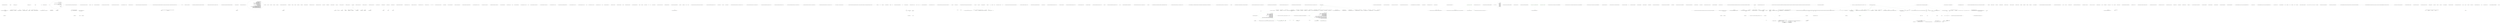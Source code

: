 digraph  {
n218 [label=listPerformance, span=""];
n219 [label=equity, span=""];
n220 [label=dtPrevious, span=""];
n221 [label=listBenchmark, span=""];
n0 [cluster="QuantConnect.Statistics.Statistics.ChartPointToDictionary(System.Collections.Generic.IEnumerable<QuantConnect.ChartPoint>)", label="Entry QuantConnect.Statistics.Statistics.ChartPointToDictionary(System.Collections.Generic.IEnumerable<QuantConnect.ChartPoint>)", span="89-89"];
n1 [cluster="QuantConnect.Statistics.Statistics.ChartPointToDictionary(System.Collections.Generic.IEnumerable<QuantConnect.ChartPoint>)", label="var dictionary = new SortedDictionary<DateTime, decimal>()", span="91-91"];
n2 [cluster="QuantConnect.Statistics.Statistics.ChartPointToDictionary(System.Collections.Generic.IEnumerable<QuantConnect.ChartPoint>)", label=points, span="94-94"];
n11 [cluster="System.Collections.Generic.SortedDictionary<TKey, TValue>.SortedDictionary()", label="Entry System.Collections.Generic.SortedDictionary<TKey, TValue>.SortedDictionary()", span="0-0"];
n4 [cluster="QuantConnect.Statistics.Statistics.ChartPointToDictionary(System.Collections.Generic.IEnumerable<QuantConnect.ChartPoint>)", label="!dictionary.ContainsKey(x)", span="97-97"];
n5 [cluster="QuantConnect.Statistics.Statistics.ChartPointToDictionary(System.Collections.Generic.IEnumerable<QuantConnect.ChartPoint>)", label="dictionary.Add(x, point.y)", span="99-99"];
n6 [cluster="QuantConnect.Statistics.Statistics.ChartPointToDictionary(System.Collections.Generic.IEnumerable<QuantConnect.ChartPoint>)", label="dictionary[x] = point.y", span="103-103"];
n9 [cluster="QuantConnect.Statistics.Statistics.ChartPointToDictionary(System.Collections.Generic.IEnumerable<QuantConnect.ChartPoint>)", label="return dictionary;", span="111-111"];
n3 [cluster="QuantConnect.Statistics.Statistics.ChartPointToDictionary(System.Collections.Generic.IEnumerable<QuantConnect.ChartPoint>)", label="var x = Time.UnixTimeStampToDateTime(point.x)", span="96-96"];
n7 [cluster="QuantConnect.Statistics.Statistics.ChartPointToDictionary(System.Collections.Generic.IEnumerable<QuantConnect.ChartPoint>)", label=Exception, span="107-107"];
n12 [cluster="QuantConnect.Time.UnixTimeStampToDateTime(double)", label="Entry QuantConnect.Time.UnixTimeStampToDateTime(double)", span="69-69"];
n13 [cluster="System.Collections.Generic.SortedDictionary<TKey, TValue>.ContainsKey(TKey)", label="Entry System.Collections.Generic.SortedDictionary<TKey, TValue>.ContainsKey(TKey)", span="0-0"];
n14 [cluster="System.Collections.Generic.SortedDictionary<TKey, TValue>.Add(TKey, TValue)", label="Entry System.Collections.Generic.SortedDictionary<TKey, TValue>.Add(TKey, TValue)", span="0-0"];
n8 [cluster="QuantConnect.Statistics.Statistics.ChartPointToDictionary(System.Collections.Generic.IEnumerable<QuantConnect.ChartPoint>)", label="Log.Error(''Statistics.ChartPointToDictionary(): '' + err.Message)", span="109-109"];
n15 [cluster="QuantConnect.Logging.Log.Error(string, bool)", label="Entry QuantConnect.Logging.Log.Error(string, bool)", span="86-86"];
n10 [cluster="QuantConnect.Statistics.Statistics.ChartPointToDictionary(System.Collections.Generic.IEnumerable<QuantConnect.ChartPoint>)", label="Exit QuantConnect.Statistics.Statistics.ChartPointToDictionary(System.Collections.Generic.IEnumerable<QuantConnect.ChartPoint>)", span="89-89"];
n16 [cluster="QuantConnect.Statistics.Statistics.Generate(System.Collections.Generic.IEnumerable<QuantConnect.ChartPoint>, System.Collections.Generic.SortedDictionary<System.DateTime, decimal>, System.Collections.Generic.IEnumerable<QuantConnect.ChartPoint>, decimal, double)", label="Entry QuantConnect.Statistics.Statistics.Generate(System.Collections.Generic.IEnumerable<QuantConnect.ChartPoint>, System.Collections.Generic.SortedDictionary<System.DateTime, decimal>, System.Collections.Generic.IEnumerable<QuantConnect.ChartPoint>, decimal, double)", span="124-124"];
n17 [cluster="QuantConnect.Statistics.Statistics.Generate(System.Collections.Generic.IEnumerable<QuantConnect.ChartPoint>, System.Collections.Generic.SortedDictionary<System.DateTime, decimal>, System.Collections.Generic.IEnumerable<QuantConnect.ChartPoint>, decimal, double)", label="double riskFreeRate = 0", span="127-127"];
n28 [cluster="QuantConnect.Statistics.Statistics.Generate(System.Collections.Generic.IEnumerable<QuantConnect.ChartPoint>, System.Collections.Generic.SortedDictionary<System.DateTime, decimal>, System.Collections.Generic.IEnumerable<QuantConnect.ChartPoint>, decimal, double)", label="decimal profitLossValue = 0, runningCash = startingCash", span="138-138"];
n45 [cluster="QuantConnect.Statistics.Statistics.Generate(System.Collections.Generic.IEnumerable<QuantConnect.ChartPoint>, System.Collections.Generic.SortedDictionary<System.DateTime, decimal>, System.Collections.Generic.IEnumerable<QuantConnect.ChartPoint>, decimal, double)", label="performance = ChartPointToDictionary(pointsPerformance)", span="159-159"];
n46 [cluster="QuantConnect.Statistics.Statistics.Generate(System.Collections.Generic.IEnumerable<QuantConnect.ChartPoint>, System.Collections.Generic.SortedDictionary<System.DateTime, decimal>, System.Collections.Generic.IEnumerable<QuantConnect.ChartPoint>, decimal, double)", label="equity = ChartPointToDictionary(pointsEquity)", span="160-160"];
n60 [cluster="QuantConnect.Statistics.Statistics.Generate(System.Collections.Generic.IEnumerable<QuantConnect.ChartPoint>, System.Collections.Generic.SortedDictionary<System.DateTime, decimal>, System.Collections.Generic.IEnumerable<QuantConnect.ChartPoint>, decimal, double)", label="algoCompoundingPerformance = CompoundingAnnualPerformance(startingCash, equity.Values.LastOrDefault(), (decimal)fractionOfYears)", span="210-210"];
n61 [cluster="QuantConnect.Statistics.Statistics.Generate(System.Collections.Generic.IEnumerable<QuantConnect.ChartPoint>, System.Collections.Generic.SortedDictionary<System.DateTime, decimal>, System.Collections.Generic.IEnumerable<QuantConnect.ChartPoint>, decimal, double)", label="finalBenchmarkCash = ((Benchmark.Values.Last() - Benchmark.Values.First()) / Benchmark.Values.First()) * startingCash", span="211-211"];
n62 [cluster="QuantConnect.Statistics.Statistics.Generate(System.Collections.Generic.IEnumerable<QuantConnect.ChartPoint>, System.Collections.Generic.SortedDictionary<System.DateTime, decimal>, System.Collections.Generic.IEnumerable<QuantConnect.ChartPoint>, decimal, double)", label="benchCompoundingPerformance = CompoundingAnnualPerformance(startingCash, finalBenchmarkCash, (decimal)fractionOfYears)", span="212-212"];
n65 [cluster="QuantConnect.Statistics.Statistics.Generate(System.Collections.Generic.IEnumerable<QuantConnect.ChartPoint>, System.Collections.Generic.SortedDictionary<System.DateTime, decimal>, System.Collections.Generic.IEnumerable<QuantConnect.ChartPoint>, decimal, double)", label="profitLoss.Keys", span="222-222"];
n66 [cluster="QuantConnect.Statistics.Statistics.Generate(System.Collections.Generic.IEnumerable<QuantConnect.ChartPoint>, System.Collections.Generic.SortedDictionary<System.DateTime, decimal>, System.Collections.Generic.IEnumerable<QuantConnect.ChartPoint>, decimal, double)", label="profitLossValue = profitLoss[closedTrade]", span="224-224"];
n84 [cluster="QuantConnect.Statistics.Statistics.Generate(System.Collections.Generic.IEnumerable<QuantConnect.ChartPoint>, System.Collections.Generic.SortedDictionary<System.DateTime, decimal>, System.Collections.Generic.IEnumerable<QuantConnect.ChartPoint>, decimal, double)", label="profitLoss.Keys.Count > 0", span="267-267"];
n88 [cluster="QuantConnect.Statistics.Statistics.Generate(System.Collections.Generic.IEnumerable<QuantConnect.ChartPoint>, System.Collections.Generic.SortedDictionary<System.DateTime, decimal>, System.Collections.Generic.IEnumerable<QuantConnect.ChartPoint>, decimal, double)", label="totalNetProfit = (equity.Values.LastOrDefault() / startingCash) - 1", span="272-272"];
n108 [cluster="QuantConnect.Statistics.Statistics.Generate(System.Collections.Generic.IEnumerable<QuantConnect.ChartPoint>, System.Collections.Generic.SortedDictionary<System.DateTime, decimal>, System.Collections.Generic.IEnumerable<QuantConnect.ChartPoint>, decimal, double)", label="statistics = new Dictionary<string, string>() { \r\n                    { ''Total Trades'', Math.Round(totalTrades, 0).ToString() },\r\n                    { ''Average Win'', Math.Round(averageWin * 100, 2) + ''%''  },\r\n                    { ''Average Loss'', Math.Round(averageLoss * 100, 2) + ''%'' },\r\n                    { ''Compounding Annual Return'', Math.Round(algoCompoundingPerformance * 100, 3) + ''%'' },\r\n                    { ''Drawdown'', (DrawdownPercent(equity, 3) * 100) + ''%'' },\r\n                    { ''Expectancy'', Math.Round((winRate * averageWinRatio) - (lossRate), 3).ToString() },\r\n                    { ''Net Profit'', Math.Round(totalNetProfit * 100, 3) + ''%''},\r\n                    { ''Sharpe Ratio'', Math.Round(SharpeRatio(listPerformance, riskFreeRate), 3).ToString() },\r\n                    { ''Loss Rate'', Math.Round(lossRate * 100) + ''%'' },\r\n                    { ''Win Rate'', Math.Round(winRate * 100) + ''%'' }, \r\n                    { ''Profit-Loss Ratio'', profitLossRatioHuman },\r\n                    { ''Alpha'', Math.Round(Alpha(listPerformance, listBenchmark, riskFreeRate), 3).ToString() },\r\n                    { ''Beta'', Math.Round(Beta(listPerformance, listBenchmark), 3).ToString() },\r\n                    { ''Annual Standard Deviation'', Math.Round(AnnualStandardDeviation(listPerformance, tradingDaysPerYear), 3).ToString() },\r\n                    { ''Annual Variance'', Math.Round(AnnualVariance(listPerformance, tradingDaysPerYear), 3).ToString() },\r\n                    { ''Information Ratio'', Math.Round(InformationRatio(listPerformance, listBenchmark), 3).ToString() },\r\n                    { ''Tracking Error'', Math.Round(TrackingError(listPerformance, listBenchmark), 3).ToString() },\r\n                    { ''Treynor Ratio'', Math.Round(TreynorRatio(listPerformance, listBenchmark, riskFreeRate), 3).ToString() }\r\n                }", span="316-335"];
n18 [cluster="QuantConnect.Statistics.Statistics.Generate(System.Collections.Generic.IEnumerable<QuantConnect.ChartPoint>, System.Collections.Generic.SortedDictionary<System.DateTime, decimal>, System.Collections.Generic.IEnumerable<QuantConnect.ChartPoint>, decimal, double)", label="decimal totalTrades = 0", span="128-128"];
n19 [cluster="QuantConnect.Statistics.Statistics.Generate(System.Collections.Generic.IEnumerable<QuantConnect.ChartPoint>, System.Collections.Generic.SortedDictionary<System.DateTime, decimal>, System.Collections.Generic.IEnumerable<QuantConnect.ChartPoint>, decimal, double)", label="decimal totalWins = 0", span="129-129"];
n20 [cluster="QuantConnect.Statistics.Statistics.Generate(System.Collections.Generic.IEnumerable<QuantConnect.ChartPoint>, System.Collections.Generic.SortedDictionary<System.DateTime, decimal>, System.Collections.Generic.IEnumerable<QuantConnect.ChartPoint>, decimal, double)", label="decimal totalLosses = 0", span="130-130"];
n21 [cluster="QuantConnect.Statistics.Statistics.Generate(System.Collections.Generic.IEnumerable<QuantConnect.ChartPoint>, System.Collections.Generic.SortedDictionary<System.DateTime, decimal>, System.Collections.Generic.IEnumerable<QuantConnect.ChartPoint>, decimal, double)", label="decimal averageWin = 0", span="131-131"];
n22 [cluster="QuantConnect.Statistics.Statistics.Generate(System.Collections.Generic.IEnumerable<QuantConnect.ChartPoint>, System.Collections.Generic.SortedDictionary<System.DateTime, decimal>, System.Collections.Generic.IEnumerable<QuantConnect.ChartPoint>, decimal, double)", label="decimal averageLoss = 0", span="132-132"];
n104 [cluster="QuantConnect.Statistics.Statistics.Generate(System.Collections.Generic.IEnumerable<QuantConnect.ChartPoint>, System.Collections.Generic.SortedDictionary<System.DateTime, decimal>, System.Collections.Generic.IEnumerable<QuantConnect.ChartPoint>, decimal, double)", label="var profitLossRatio = Statistics.ProfitLossRatio(averageWin, averageLoss)", span="311-311"];
n23 [cluster="QuantConnect.Statistics.Statistics.Generate(System.Collections.Generic.IEnumerable<QuantConnect.ChartPoint>, System.Collections.Generic.SortedDictionary<System.DateTime, decimal>, System.Collections.Generic.IEnumerable<QuantConnect.ChartPoint>, decimal, double)", label="decimal averageWinRatio = 0", span="133-133"];
n24 [cluster="QuantConnect.Statistics.Statistics.Generate(System.Collections.Generic.IEnumerable<QuantConnect.ChartPoint>, System.Collections.Generic.SortedDictionary<System.DateTime, decimal>, System.Collections.Generic.IEnumerable<QuantConnect.ChartPoint>, decimal, double)", label="decimal winRate = 0", span="134-134"];
n25 [cluster="QuantConnect.Statistics.Statistics.Generate(System.Collections.Generic.IEnumerable<QuantConnect.ChartPoint>, System.Collections.Generic.SortedDictionary<System.DateTime, decimal>, System.Collections.Generic.IEnumerable<QuantConnect.ChartPoint>, decimal, double)", label="decimal lossRate = 0", span="135-135"];
n26 [cluster="QuantConnect.Statistics.Statistics.Generate(System.Collections.Generic.IEnumerable<QuantConnect.ChartPoint>, System.Collections.Generic.SortedDictionary<System.DateTime, decimal>, System.Collections.Generic.IEnumerable<QuantConnect.ChartPoint>, decimal, double)", label="decimal totalNetProfit = 0", span="136-136"];
n27 [cluster="QuantConnect.Statistics.Statistics.Generate(System.Collections.Generic.IEnumerable<QuantConnect.ChartPoint>, System.Collections.Generic.SortedDictionary<System.DateTime, decimal>, System.Collections.Generic.IEnumerable<QuantConnect.ChartPoint>, decimal, double)", label="double fractionOfYears = 1", span="137-137"];
n29 [cluster="QuantConnect.Statistics.Statistics.Generate(System.Collections.Generic.IEnumerable<QuantConnect.ChartPoint>, System.Collections.Generic.SortedDictionary<System.DateTime, decimal>, System.Collections.Generic.IEnumerable<QuantConnect.ChartPoint>, decimal, double)", label="decimal algoCompoundingPerformance = 0", span="139-139"];
n78 [cluster="QuantConnect.Statistics.Statistics.Generate(System.Collections.Generic.IEnumerable<QuantConnect.ChartPoint>, System.Collections.Generic.SortedDictionary<System.DateTime, decimal>, System.Collections.Generic.IEnumerable<QuantConnect.ChartPoint>, decimal, double)", label="annualWinTotal[year] += profitLossValue / runningCash", span="246-246"];
n80 [cluster="QuantConnect.Statistics.Statistics.Generate(System.Collections.Generic.IEnumerable<QuantConnect.ChartPoint>, System.Collections.Generic.SortedDictionary<System.DateTime, decimal>, System.Collections.Generic.IEnumerable<QuantConnect.ChartPoint>, decimal, double)", label="annualLossTotal[year] += profitLossValue / runningCash", span="251-251"];
n81 [cluster="QuantConnect.Statistics.Statistics.Generate(System.Collections.Generic.IEnumerable<QuantConnect.ChartPoint>, System.Collections.Generic.SortedDictionary<System.DateTime, decimal>, System.Collections.Generic.IEnumerable<QuantConnect.ChartPoint>, decimal, double)", label="runningCash += profitLossValue", span="255-255"];
n30 [cluster="QuantConnect.Statistics.Statistics.Generate(System.Collections.Generic.IEnumerable<QuantConnect.ChartPoint>, System.Collections.Generic.SortedDictionary<System.DateTime, decimal>, System.Collections.Generic.IEnumerable<QuantConnect.ChartPoint>, decimal, double)", label="decimal finalBenchmarkCash = 0", span="140-140"];
n31 [cluster="QuantConnect.Statistics.Statistics.Generate(System.Collections.Generic.IEnumerable<QuantConnect.ChartPoint>, System.Collections.Generic.SortedDictionary<System.DateTime, decimal>, System.Collections.Generic.IEnumerable<QuantConnect.ChartPoint>, decimal, double)", label="decimal benchCompoundingPerformance = 0", span="141-141"];
n32 [cluster="QuantConnect.Statistics.Statistics.Generate(System.Collections.Generic.IEnumerable<QuantConnect.ChartPoint>, System.Collections.Generic.SortedDictionary<System.DateTime, decimal>, System.Collections.Generic.IEnumerable<QuantConnect.ChartPoint>, decimal, double)", label="var years = new List<int>()", span="142-142"];
n33 [cluster="QuantConnect.Statistics.Statistics.Generate(System.Collections.Generic.IEnumerable<QuantConnect.ChartPoint>, System.Collections.Generic.SortedDictionary<System.DateTime, decimal>, System.Collections.Generic.IEnumerable<QuantConnect.ChartPoint>, decimal, double)", label="var annualTrades = new SortedDictionary<int, int>()", span="143-143"];
n113 [cluster="System.Collections.Generic.List<T>.List()", label="Entry System.Collections.Generic.List<T>.List()", span="0-0"];
n68 [cluster="QuantConnect.Statistics.Statistics.Generate(System.Collections.Generic.IEnumerable<QuantConnect.ChartPoint>, System.Collections.Generic.SortedDictionary<System.DateTime, decimal>, System.Collections.Generic.IEnumerable<QuantConnect.ChartPoint>, decimal, double)", label="!years.Contains(year)", span="228-228"];
n69 [cluster="QuantConnect.Statistics.Statistics.Generate(System.Collections.Generic.IEnumerable<QuantConnect.ChartPoint>, System.Collections.Generic.SortedDictionary<System.DateTime, decimal>, System.Collections.Generic.IEnumerable<QuantConnect.ChartPoint>, decimal, double)", label="years.Add(year)", span="231-231"];
n82 [cluster="QuantConnect.Statistics.Statistics.Generate(System.Collections.Generic.IEnumerable<QuantConnect.ChartPoint>, System.Collections.Generic.SortedDictionary<System.DateTime, decimal>, System.Collections.Generic.IEnumerable<QuantConnect.ChartPoint>, decimal, double)", label=years, span="259-259"];
n34 [cluster="QuantConnect.Statistics.Statistics.Generate(System.Collections.Generic.IEnumerable<QuantConnect.ChartPoint>, System.Collections.Generic.SortedDictionary<System.DateTime, decimal>, System.Collections.Generic.IEnumerable<QuantConnect.ChartPoint>, decimal, double)", label="var annualWins = new SortedDictionary<int, int>()", span="144-144"];
n70 [cluster="QuantConnect.Statistics.Statistics.Generate(System.Collections.Generic.IEnumerable<QuantConnect.ChartPoint>, System.Collections.Generic.SortedDictionary<System.DateTime, decimal>, System.Collections.Generic.IEnumerable<QuantConnect.ChartPoint>, decimal, double)", label="annualTrades.Add(year, 0)", span="232-232"];
n75 [cluster="QuantConnect.Statistics.Statistics.Generate(System.Collections.Generic.IEnumerable<QuantConnect.ChartPoint>, System.Collections.Generic.SortedDictionary<System.DateTime, decimal>, System.Collections.Generic.IEnumerable<QuantConnect.ChartPoint>, decimal, double)", label="annualTrades[year]++", span="240-240"];
n85 [cluster="QuantConnect.Statistics.Statistics.Generate(System.Collections.Generic.IEnumerable<QuantConnect.ChartPoint>, System.Collections.Generic.SortedDictionary<System.DateTime, decimal>, System.Collections.Generic.IEnumerable<QuantConnect.ChartPoint>, decimal, double)", label="totalTrades = annualTrades.Values.Sum()", span="269-269"];
n35 [cluster="QuantConnect.Statistics.Statistics.Generate(System.Collections.Generic.IEnumerable<QuantConnect.ChartPoint>, System.Collections.Generic.SortedDictionary<System.DateTime, decimal>, System.Collections.Generic.IEnumerable<QuantConnect.ChartPoint>, decimal, double)", label="var annualLosses = new SortedDictionary<int, int>()", span="145-145"];
n71 [cluster="QuantConnect.Statistics.Statistics.Generate(System.Collections.Generic.IEnumerable<QuantConnect.ChartPoint>, System.Collections.Generic.SortedDictionary<System.DateTime, decimal>, System.Collections.Generic.IEnumerable<QuantConnect.ChartPoint>, decimal, double)", label="annualWins.Add(year, 0)", span="233-233"];
n77 [cluster="QuantConnect.Statistics.Statistics.Generate(System.Collections.Generic.IEnumerable<QuantConnect.ChartPoint>, System.Collections.Generic.SortedDictionary<System.DateTime, decimal>, System.Collections.Generic.IEnumerable<QuantConnect.ChartPoint>, decimal, double)", label="annualWins[year]++", span="245-245"];
n86 [cluster="QuantConnect.Statistics.Statistics.Generate(System.Collections.Generic.IEnumerable<QuantConnect.ChartPoint>, System.Collections.Generic.SortedDictionary<System.DateTime, decimal>, System.Collections.Generic.IEnumerable<QuantConnect.ChartPoint>, decimal, double)", label="totalWins = annualWins.Values.Sum()", span="270-270"];
n36 [cluster="QuantConnect.Statistics.Statistics.Generate(System.Collections.Generic.IEnumerable<QuantConnect.ChartPoint>, System.Collections.Generic.SortedDictionary<System.DateTime, decimal>, System.Collections.Generic.IEnumerable<QuantConnect.ChartPoint>, decimal, double)", label="var annualLossTotal = new SortedDictionary<int, decimal>()", span="146-146"];
n73 [cluster="QuantConnect.Statistics.Statistics.Generate(System.Collections.Generic.IEnumerable<QuantConnect.ChartPoint>, System.Collections.Generic.SortedDictionary<System.DateTime, decimal>, System.Collections.Generic.IEnumerable<QuantConnect.ChartPoint>, decimal, double)", label="annualLosses.Add(year, 0)", span="235-235"];
n79 [cluster="QuantConnect.Statistics.Statistics.Generate(System.Collections.Generic.IEnumerable<QuantConnect.ChartPoint>, System.Collections.Generic.SortedDictionary<System.DateTime, decimal>, System.Collections.Generic.IEnumerable<QuantConnect.ChartPoint>, decimal, double)", label="annualLosses[year]++", span="250-250"];
n87 [cluster="QuantConnect.Statistics.Statistics.Generate(System.Collections.Generic.IEnumerable<QuantConnect.ChartPoint>, System.Collections.Generic.SortedDictionary<System.DateTime, decimal>, System.Collections.Generic.IEnumerable<QuantConnect.ChartPoint>, decimal, double)", label="totalLosses = annualLosses.Values.Sum()", span="271-271"];
n37 [cluster="QuantConnect.Statistics.Statistics.Generate(System.Collections.Generic.IEnumerable<QuantConnect.ChartPoint>, System.Collections.Generic.SortedDictionary<System.DateTime, decimal>, System.Collections.Generic.IEnumerable<QuantConnect.ChartPoint>, decimal, double)", label="var annualWinTotal = new SortedDictionary<int, decimal>()", span="147-147"];
n74 [cluster="QuantConnect.Statistics.Statistics.Generate(System.Collections.Generic.IEnumerable<QuantConnect.ChartPoint>, System.Collections.Generic.SortedDictionary<System.DateTime, decimal>, System.Collections.Generic.IEnumerable<QuantConnect.ChartPoint>, decimal, double)", label="annualLossTotal.Add(year, 0)", span="236-236"];
n83 [cluster="QuantConnect.Statistics.Statistics.Generate(System.Collections.Generic.IEnumerable<QuantConnect.ChartPoint>, System.Collections.Generic.SortedDictionary<System.DateTime, decimal>, System.Collections.Generic.IEnumerable<QuantConnect.ChartPoint>, decimal, double)", label="annualNetProfit[year] = (annualWinTotal[year] + annualLossTotal[year])", span="261-261"];
n95 [cluster="QuantConnect.Statistics.Statistics.Generate(System.Collections.Generic.IEnumerable<QuantConnect.ChartPoint>, System.Collections.Generic.SortedDictionary<System.DateTime, decimal>, System.Collections.Generic.IEnumerable<QuantConnect.ChartPoint>, decimal, double)", label="averageLoss = annualLossTotal.Values.Sum() / totalLosses", span="290-290"];
n38 [cluster="QuantConnect.Statistics.Statistics.Generate(System.Collections.Generic.IEnumerable<QuantConnect.ChartPoint>, System.Collections.Generic.SortedDictionary<System.DateTime, decimal>, System.Collections.Generic.IEnumerable<QuantConnect.ChartPoint>, decimal, double)", label="var annualNetProfit = new SortedDictionary<int, decimal>()", span="148-148"];
n72 [cluster="QuantConnect.Statistics.Statistics.Generate(System.Collections.Generic.IEnumerable<QuantConnect.ChartPoint>, System.Collections.Generic.SortedDictionary<System.DateTime, decimal>, System.Collections.Generic.IEnumerable<QuantConnect.ChartPoint>, decimal, double)", label="annualWinTotal.Add(year, 0)", span="234-234"];
n91 [cluster="QuantConnect.Statistics.Statistics.Generate(System.Collections.Generic.IEnumerable<QuantConnect.ChartPoint>, System.Collections.Generic.SortedDictionary<System.DateTime, decimal>, System.Collections.Generic.IEnumerable<QuantConnect.ChartPoint>, decimal, double)", label="averageWin = annualWinTotal.Values.Sum() / totalWins", span="281-281"];
n39 [cluster="QuantConnect.Statistics.Statistics.Generate(System.Collections.Generic.IEnumerable<QuantConnect.ChartPoint>, System.Collections.Generic.SortedDictionary<System.DateTime, decimal>, System.Collections.Generic.IEnumerable<QuantConnect.ChartPoint>, decimal, double)", label="var statistics = new Dictionary<string, string>()", span="149-149"];
n40 [cluster="QuantConnect.Statistics.Statistics.Generate(System.Collections.Generic.IEnumerable<QuantConnect.ChartPoint>, System.Collections.Generic.SortedDictionary<System.DateTime, decimal>, System.Collections.Generic.IEnumerable<QuantConnect.ChartPoint>, decimal, double)", label="var dtPrevious = new DateTime()", span="150-150"];
n114 [cluster="System.Collections.Generic.Dictionary<TKey, TValue>.Dictionary()", label="Entry System.Collections.Generic.Dictionary<TKey, TValue>.Dictionary()", span="0-0"];
n41 [cluster="QuantConnect.Statistics.Statistics.Generate(System.Collections.Generic.IEnumerable<QuantConnect.ChartPoint>, System.Collections.Generic.SortedDictionary<System.DateTime, decimal>, System.Collections.Generic.IEnumerable<QuantConnect.ChartPoint>, decimal, double)", label="var listPerformance = new List<double>()", span="151-151"];
n115 [cluster="System.DateTime.DateTime()", label="Entry System.DateTime.DateTime()", span="0-0"];
n48 [cluster="QuantConnect.Statistics.Statistics.Generate(System.Collections.Generic.IEnumerable<QuantConnect.ChartPoint>, System.Collections.Generic.SortedDictionary<System.DateTime, decimal>, System.Collections.Generic.IEnumerable<QuantConnect.ChartPoint>, decimal, double)", label="Benchmark.Keys.ToList().ForEach(dt =>\r\n                {\r\n                    if (dt >= equity.Keys.FirstOrDefault().AddDays(-1) && dt < equity.Keys.LastOrDefault())\r\n                    {\r\n                        if (Benchmark.ContainsKey(dtPrevious))\r\n                        {\r\n                            var deltaBenchmark = (Benchmark[dt] - Benchmark[dtPrevious]) / Benchmark[dtPrevious];\r\n                            listBenchmark.Add((double)(deltaBenchmark));\r\n                        }\r\n                        else\r\n                        {\r\n                            listBenchmark.Add(0);\r\n                        }\r\n                        dtPrevious = dt;\r\n                    }\r\n                })", span="164-179"];
n42 [cluster="QuantConnect.Statistics.Statistics.Generate(System.Collections.Generic.IEnumerable<QuantConnect.ChartPoint>, System.Collections.Generic.SortedDictionary<System.DateTime, decimal>, System.Collections.Generic.IEnumerable<QuantConnect.ChartPoint>, decimal, double)", label="var listBenchmark = new List<double>()", span="152-152"];
n47 [cluster="QuantConnect.Statistics.Statistics.Generate(System.Collections.Generic.IEnumerable<QuantConnect.ChartPoint>, System.Collections.Generic.SortedDictionary<System.DateTime, decimal>, System.Collections.Generic.IEnumerable<QuantConnect.ChartPoint>, decimal, double)", label="performance.Values.ToList().ForEach(i => listPerformance.Add((double)(i / 100)))", span="161-161"];
n144 [cluster="lambda expression", label="listPerformance.Add((double)(i / 100))", span="161-161"];
n49 [cluster="QuantConnect.Statistics.Statistics.Generate(System.Collections.Generic.IEnumerable<QuantConnect.ChartPoint>, System.Collections.Generic.SortedDictionary<System.DateTime, decimal>, System.Collections.Generic.IEnumerable<QuantConnect.ChartPoint>, decimal, double)", label="listPerformance.Count < listBenchmark.Count", span="182-182"];
n50 [cluster="QuantConnect.Statistics.Statistics.Generate(System.Collections.Generic.IEnumerable<QuantConnect.ChartPoint>, System.Collections.Generic.SortedDictionary<System.DateTime, decimal>, System.Collections.Generic.IEnumerable<QuantConnect.ChartPoint>, decimal, double)", label="listPerformance.Add(0)", span="184-184"];
n52 [cluster="QuantConnect.Statistics.Statistics.Generate(System.Collections.Generic.IEnumerable<QuantConnect.ChartPoint>, System.Collections.Generic.SortedDictionary<System.DateTime, decimal>, System.Collections.Generic.IEnumerable<QuantConnect.ChartPoint>, decimal, double)", label="listPerformance.Count > listBenchmark.Count", span="187-187"];
n43 [cluster="QuantConnect.Statistics.Statistics.Generate(System.Collections.Generic.IEnumerable<QuantConnect.ChartPoint>, System.Collections.Generic.SortedDictionary<System.DateTime, decimal>, System.Collections.Generic.IEnumerable<QuantConnect.ChartPoint>, decimal, double)", label="var equity = new SortedDictionary<DateTime, decimal>()", span="153-153"];
n150 [cluster="lambda expression", label="listBenchmark.Add((double)(deltaBenchmark))", span="171-171"];
n151 [cluster="lambda expression", label="listBenchmark.Add(0)", span="175-175"];
n53 [cluster="QuantConnect.Statistics.Statistics.Generate(System.Collections.Generic.IEnumerable<QuantConnect.ChartPoint>, System.Collections.Generic.SortedDictionary<System.DateTime, decimal>, System.Collections.Generic.IEnumerable<QuantConnect.ChartPoint>, decimal, double)", label="listBenchmark.Add(0)", span="189-189"];
n44 [cluster="QuantConnect.Statistics.Statistics.Generate(System.Collections.Generic.IEnumerable<QuantConnect.ChartPoint>, System.Collections.Generic.SortedDictionary<System.DateTime, decimal>, System.Collections.Generic.IEnumerable<QuantConnect.ChartPoint>, decimal, double)", label="var performance = new SortedDictionary<DateTime, decimal>()", span="154-154"];
n147 [cluster="lambda expression", label="dt >= equity.Keys.FirstOrDefault().AddDays(-1) && dt < equity.Keys.LastOrDefault()", span="166-166"];
n57 [cluster="QuantConnect.Statistics.Statistics.Generate(System.Collections.Generic.IEnumerable<QuantConnect.ChartPoint>, System.Collections.Generic.SortedDictionary<System.DateTime, decimal>, System.Collections.Generic.IEnumerable<QuantConnect.ChartPoint>, decimal, double)", label="fractionOfYears = (equity.Keys.LastOrDefault() - equity.Keys.FirstOrDefault()).TotalDays / 365", span="201-201"];
n116 [cluster="System.Collections.Generic.IEnumerable<TSource>.ToList<TSource>()", label="Entry System.Collections.Generic.IEnumerable<TSource>.ToList<TSource>()", span="0-0"];
n117 [cluster="System.Collections.Generic.List<T>.ForEach(System.Action<T>)", label="Entry System.Collections.Generic.List<T>.ForEach(System.Action<T>)", span="0-0"];
n143 [cluster="lambda expression", label="Entry lambda expression", span="161-161"];
n146 [cluster="lambda expression", label="Entry lambda expression", span="164-179"];
n148 [cluster="lambda expression", label="Benchmark.ContainsKey(dtPrevious)", span="168-168"];
n149 [cluster="lambda expression", label="var deltaBenchmark = (Benchmark[dt] - Benchmark[dtPrevious]) / Benchmark[dtPrevious]", span="170-170"];
n51 [cluster="QuantConnect.Statistics.Statistics.Generate(System.Collections.Generic.IEnumerable<QuantConnect.ChartPoint>, System.Collections.Generic.SortedDictionary<System.DateTime, decimal>, System.Collections.Generic.IEnumerable<QuantConnect.ChartPoint>, decimal, double)", label="Log.Error(''Statistics.Generate(): Padded Performance'')", span="185-185"];
n118 [cluster="System.Collections.Generic.List<T>.Add(T)", label="Entry System.Collections.Generic.List<T>.Add(T)", span="0-0"];
n55 [cluster="QuantConnect.Statistics.Statistics.Generate(System.Collections.Generic.IEnumerable<QuantConnect.ChartPoint>, System.Collections.Generic.SortedDictionary<System.DateTime, decimal>, System.Collections.Generic.IEnumerable<QuantConnect.ChartPoint>, decimal, double)", label=Exception, span="193-193"];
n54 [cluster="QuantConnect.Statistics.Statistics.Generate(System.Collections.Generic.IEnumerable<QuantConnect.ChartPoint>, System.Collections.Generic.SortedDictionary<System.DateTime, decimal>, System.Collections.Generic.IEnumerable<QuantConnect.ChartPoint>, decimal, double)", label="Log.Error(''Statistics.Generate(): Padded Benchmark'')", span="190-190"];
n56 [cluster="QuantConnect.Statistics.Statistics.Generate(System.Collections.Generic.IEnumerable<QuantConnect.ChartPoint>, System.Collections.Generic.SortedDictionary<System.DateTime, decimal>, System.Collections.Generic.IEnumerable<QuantConnect.ChartPoint>, decimal, double)", label="Log.Error(''Statistics.Generate.Dic-Array Convert: '' + err.Message)", span="195-195"];
n58 [cluster="QuantConnect.Statistics.Statistics.Generate(System.Collections.Generic.IEnumerable<QuantConnect.ChartPoint>, System.Collections.Generic.SortedDictionary<System.DateTime, decimal>, System.Collections.Generic.IEnumerable<QuantConnect.ChartPoint>, decimal, double)", label=Exception, span="203-203"];
n119 [cluster="System.Collections.Generic.IEnumerable<TSource>.LastOrDefault<TSource>()", label="Entry System.Collections.Generic.IEnumerable<TSource>.LastOrDefault<TSource>()", span="0-0"];
n120 [cluster="System.Collections.Generic.IEnumerable<TSource>.FirstOrDefault<TSource>()", label="Entry System.Collections.Generic.IEnumerable<TSource>.FirstOrDefault<TSource>()", span="0-0"];
n59 [cluster="QuantConnect.Statistics.Statistics.Generate(System.Collections.Generic.IEnumerable<QuantConnect.ChartPoint>, System.Collections.Generic.SortedDictionary<System.DateTime, decimal>, System.Collections.Generic.IEnumerable<QuantConnect.ChartPoint>, decimal, double)", label="Log.Error(''Statistics.Generate(): Fraction of Years: '' + err.Message)", span="205-205"];
n121 [cluster="QuantConnect.Statistics.Statistics.CompoundingAnnualPerformance(decimal, decimal, decimal)", label="Entry QuantConnect.Statistics.Statistics.CompoundingAnnualPerformance(decimal, decimal, decimal)", span="433-433"];
n122 [cluster="System.Collections.Generic.IEnumerable<TSource>.Last<TSource>()", label="Entry System.Collections.Generic.IEnumerable<TSource>.Last<TSource>()", span="0-0"];
n123 [cluster="System.Collections.Generic.IEnumerable<TSource>.First<TSource>()", label="Entry System.Collections.Generic.IEnumerable<TSource>.First<TSource>()", span="0-0"];
n63 [cluster="QuantConnect.Statistics.Statistics.Generate(System.Collections.Generic.IEnumerable<QuantConnect.ChartPoint>, System.Collections.Generic.SortedDictionary<System.DateTime, decimal>, System.Collections.Generic.IEnumerable<QuantConnect.ChartPoint>, decimal, double)", label=Exception, span="214-214"];
n64 [cluster="QuantConnect.Statistics.Statistics.Generate(System.Collections.Generic.IEnumerable<QuantConnect.ChartPoint>, System.Collections.Generic.SortedDictionary<System.DateTime, decimal>, System.Collections.Generic.IEnumerable<QuantConnect.ChartPoint>, decimal, double)", label="Log.Error(''Statistics.Generate(): Compounding: '' + err.Message)", span="216-216"];
n67 [cluster="QuantConnect.Statistics.Statistics.Generate(System.Collections.Generic.IEnumerable<QuantConnect.ChartPoint>, System.Collections.Generic.SortedDictionary<System.DateTime, decimal>, System.Collections.Generic.IEnumerable<QuantConnect.ChartPoint>, decimal, double)", label="var year = closedTrade.Year", span="227-227"];
n76 [cluster="QuantConnect.Statistics.Statistics.Generate(System.Collections.Generic.IEnumerable<QuantConnect.ChartPoint>, System.Collections.Generic.SortedDictionary<System.DateTime, decimal>, System.Collections.Generic.IEnumerable<QuantConnect.ChartPoint>, decimal, double)", label="profitLossValue > 0", span="243-243"];
n124 [cluster="System.Collections.Generic.List<T>.Contains(T)", label="Entry System.Collections.Generic.List<T>.Contains(T)", span="0-0"];
n102 [cluster="QuantConnect.Statistics.Statistics.Generate(System.Collections.Generic.IEnumerable<QuantConnect.ChartPoint>, System.Collections.Generic.SortedDictionary<System.DateTime, decimal>, System.Collections.Generic.IEnumerable<QuantConnect.ChartPoint>, decimal, double)", label=Exception, span="306-306"];
n125 [cluster="System.Collections.Generic.IEnumerable<int>.Sum()", label="Entry System.Collections.Generic.IEnumerable<int>.Sum()", span="0-0"];
n97 [cluster="QuantConnect.Statistics.Statistics.Generate(System.Collections.Generic.IEnumerable<QuantConnect.ChartPoint>, System.Collections.Generic.SortedDictionary<System.DateTime, decimal>, System.Collections.Generic.IEnumerable<QuantConnect.ChartPoint>, decimal, double)", label="totalTrades == 0", span="293-293"];
n100 [cluster="QuantConnect.Statistics.Statistics.Generate(System.Collections.Generic.IEnumerable<QuantConnect.ChartPoint>, System.Collections.Generic.SortedDictionary<System.DateTime, decimal>, System.Collections.Generic.IEnumerable<QuantConnect.ChartPoint>, decimal, double)", label="winRate = Math.Round(totalWins / totalTrades, 5)", span="300-300"];
n101 [cluster="QuantConnect.Statistics.Statistics.Generate(System.Collections.Generic.IEnumerable<QuantConnect.ChartPoint>, System.Collections.Generic.SortedDictionary<System.DateTime, decimal>, System.Collections.Generic.IEnumerable<QuantConnect.ChartPoint>, decimal, double)", label="lossRate = Math.Round(totalLosses / totalTrades, 5)", span="301-301"];
n89 [cluster="QuantConnect.Statistics.Statistics.Generate(System.Collections.Generic.IEnumerable<QuantConnect.ChartPoint>, System.Collections.Generic.SortedDictionary<System.DateTime, decimal>, System.Collections.Generic.IEnumerable<QuantConnect.ChartPoint>, decimal, double)", label="totalWins == 0", span="275-275"];
n92 [cluster="QuantConnect.Statistics.Statistics.Generate(System.Collections.Generic.IEnumerable<QuantConnect.ChartPoint>, System.Collections.Generic.SortedDictionary<System.DateTime, decimal>, System.Collections.Generic.IEnumerable<QuantConnect.ChartPoint>, decimal, double)", label="totalLosses == 0", span="283-283"];
n90 [cluster="QuantConnect.Statistics.Statistics.Generate(System.Collections.Generic.IEnumerable<QuantConnect.ChartPoint>, System.Collections.Generic.SortedDictionary<System.DateTime, decimal>, System.Collections.Generic.IEnumerable<QuantConnect.ChartPoint>, decimal, double)", label="averageWin = 0", span="277-277"];
n96 [cluster="QuantConnect.Statistics.Statistics.Generate(System.Collections.Generic.IEnumerable<QuantConnect.ChartPoint>, System.Collections.Generic.SortedDictionary<System.DateTime, decimal>, System.Collections.Generic.IEnumerable<QuantConnect.ChartPoint>, decimal, double)", label="averageWinRatio = Math.Abs(averageWin / averageLoss)", span="291-291"];
n126 [cluster="System.Collections.Generic.IEnumerable<decimal>.Sum()", label="Entry System.Collections.Generic.IEnumerable<decimal>.Sum()", span="0-0"];
n93 [cluster="QuantConnect.Statistics.Statistics.Generate(System.Collections.Generic.IEnumerable<QuantConnect.ChartPoint>, System.Collections.Generic.SortedDictionary<System.DateTime, decimal>, System.Collections.Generic.IEnumerable<QuantConnect.ChartPoint>, decimal, double)", label="averageLoss = 0", span="285-285"];
n94 [cluster="QuantConnect.Statistics.Statistics.Generate(System.Collections.Generic.IEnumerable<QuantConnect.ChartPoint>, System.Collections.Generic.SortedDictionary<System.DateTime, decimal>, System.Collections.Generic.IEnumerable<QuantConnect.ChartPoint>, decimal, double)", label="averageWinRatio = 0", span="286-286"];
n127 [cluster="System.Math.Abs(decimal)", label="Entry System.Math.Abs(decimal)", span="0-0"];
n98 [cluster="QuantConnect.Statistics.Statistics.Generate(System.Collections.Generic.IEnumerable<QuantConnect.ChartPoint>, System.Collections.Generic.SortedDictionary<System.DateTime, decimal>, System.Collections.Generic.IEnumerable<QuantConnect.ChartPoint>, decimal, double)", label="winRate = 0", span="295-295"];
n99 [cluster="QuantConnect.Statistics.Statistics.Generate(System.Collections.Generic.IEnumerable<QuantConnect.ChartPoint>, System.Collections.Generic.SortedDictionary<System.DateTime, decimal>, System.Collections.Generic.IEnumerable<QuantConnect.ChartPoint>, decimal, double)", label="lossRate = 0", span="296-296"];
n128 [cluster="System.Math.Round(decimal, int)", label="Entry System.Math.Round(decimal, int)", span="0-0"];
n103 [cluster="QuantConnect.Statistics.Statistics.Generate(System.Collections.Generic.IEnumerable<QuantConnect.ChartPoint>, System.Collections.Generic.SortedDictionary<System.DateTime, decimal>, System.Collections.Generic.IEnumerable<QuantConnect.ChartPoint>, decimal, double)", label="Log.Error(''Statistics.RunOrders(): Second Half: '' + err.Message)", span="308-308"];
n105 [cluster="QuantConnect.Statistics.Statistics.Generate(System.Collections.Generic.IEnumerable<QuantConnect.ChartPoint>, System.Collections.Generic.SortedDictionary<System.DateTime, decimal>, System.Collections.Generic.IEnumerable<QuantConnect.ChartPoint>, decimal, double)", label="var profitLossRatioHuman = profitLossRatio.ToString()", span="312-312"];
n129 [cluster="QuantConnect.Statistics.Statistics.ProfitLossRatio(decimal, decimal)", label="Entry QuantConnect.Statistics.Statistics.ProfitLossRatio(decimal, decimal)", span="350-350"];
n106 [cluster="QuantConnect.Statistics.Statistics.Generate(System.Collections.Generic.IEnumerable<QuantConnect.ChartPoint>, System.Collections.Generic.SortedDictionary<System.DateTime, decimal>, System.Collections.Generic.IEnumerable<QuantConnect.ChartPoint>, decimal, double)", label="profitLossRatio == -1", span="313-313"];
n130 [cluster="decimal.ToString()", label="Entry decimal.ToString()", span="0-0"];
n107 [cluster="QuantConnect.Statistics.Statistics.Generate(System.Collections.Generic.IEnumerable<QuantConnect.ChartPoint>, System.Collections.Generic.SortedDictionary<System.DateTime, decimal>, System.Collections.Generic.IEnumerable<QuantConnect.ChartPoint>, decimal, double)", label="profitLossRatioHuman = ''0''", span="313-313"];
n109 [cluster="QuantConnect.Statistics.Statistics.Generate(System.Collections.Generic.IEnumerable<QuantConnect.ChartPoint>, System.Collections.Generic.SortedDictionary<System.DateTime, decimal>, System.Collections.Generic.IEnumerable<QuantConnect.ChartPoint>, decimal, double)", label=Exception, span="337-337"];
n111 [cluster="QuantConnect.Statistics.Statistics.Generate(System.Collections.Generic.IEnumerable<QuantConnect.ChartPoint>, System.Collections.Generic.SortedDictionary<System.DateTime, decimal>, System.Collections.Generic.IEnumerable<QuantConnect.ChartPoint>, decimal, double)", label="return statistics;", span="341-341"];
n131 [cluster="QuantConnect.Statistics.Statistics.DrawdownPercent(System.Collections.Generic.SortedDictionary<System.DateTime, decimal>, int)", label="Entry QuantConnect.Statistics.Statistics.DrawdownPercent(System.Collections.Generic.SortedDictionary<System.DateTime, decimal>, int)", span="362-362"];
n132 [cluster="QuantConnect.Statistics.Statistics.SharpeRatio(System.Collections.Generic.List<double>, double)", label="Entry QuantConnect.Statistics.Statistics.SharpeRatio(System.Collections.Generic.List<double>, double)", span="534-534"];
n133 [cluster="System.Math.Round(double, int)", label="Entry System.Math.Round(double, int)", span="0-0"];
n134 [cluster="double.ToString()", label="Entry double.ToString()", span="0-0"];
n135 [cluster="System.Math.Round(decimal)", label="Entry System.Math.Round(decimal)", span="0-0"];
n136 [cluster="QuantConnect.Statistics.Statistics.Alpha(System.Collections.Generic.List<double>, System.Collections.Generic.List<double>, double)", label="Entry QuantConnect.Statistics.Statistics.Alpha(System.Collections.Generic.List<double>, System.Collections.Generic.List<double>, double)", span="496-496"];
n137 [cluster="QuantConnect.Statistics.Statistics.Beta(System.Collections.Generic.List<double>, System.Collections.Generic.List<double>)", label="Entry QuantConnect.Statistics.Statistics.Beta(System.Collections.Generic.List<double>, System.Collections.Generic.List<double>)", span="484-484"];
n138 [cluster="QuantConnect.Statistics.Statistics.AnnualStandardDeviation(System.Collections.Generic.List<double>, double)", label="Entry QuantConnect.Statistics.Statistics.AnnualStandardDeviation(System.Collections.Generic.List<double>, double)", span="472-472"];
n139 [cluster="QuantConnect.Statistics.Statistics.AnnualVariance(System.Collections.Generic.List<double>, double)", label="Entry QuantConnect.Statistics.Statistics.AnnualVariance(System.Collections.Generic.List<double>, double)", span="457-457"];
n140 [cluster="QuantConnect.Statistics.Statistics.InformationRatio(System.Collections.Generic.List<double>, System.Collections.Generic.List<double>)", label="Entry QuantConnect.Statistics.Statistics.InformationRatio(System.Collections.Generic.List<double>, System.Collections.Generic.List<double>)", span="522-522"];
n141 [cluster="QuantConnect.Statistics.Statistics.TrackingError(System.Collections.Generic.List<double>, System.Collections.Generic.List<double>)", label="Entry QuantConnect.Statistics.Statistics.TrackingError(System.Collections.Generic.List<double>, System.Collections.Generic.List<double>)", span="508-508"];
n142 [cluster="QuantConnect.Statistics.Statistics.TreynorRatio(System.Collections.Generic.List<double>, System.Collections.Generic.List<double>, double)", label="Entry QuantConnect.Statistics.Statistics.TreynorRatio(System.Collections.Generic.List<double>, System.Collections.Generic.List<double>, double)", span="546-546"];
n110 [cluster="QuantConnect.Statistics.Statistics.Generate(System.Collections.Generic.IEnumerable<QuantConnect.ChartPoint>, System.Collections.Generic.SortedDictionary<System.DateTime, decimal>, System.Collections.Generic.IEnumerable<QuantConnect.ChartPoint>, decimal, double)", label="Log.Error(''QC.Statistics.RunOrders(): '' + err.Message + err.InnerException + err.TargetSite)", span="339-339"];
n112 [cluster="QuantConnect.Statistics.Statistics.Generate(System.Collections.Generic.IEnumerable<QuantConnect.ChartPoint>, System.Collections.Generic.SortedDictionary<System.DateTime, decimal>, System.Collections.Generic.IEnumerable<QuantConnect.ChartPoint>, decimal, double)", label="Exit QuantConnect.Statistics.Statistics.Generate(System.Collections.Generic.IEnumerable<QuantConnect.ChartPoint>, System.Collections.Generic.SortedDictionary<System.DateTime, decimal>, System.Collections.Generic.IEnumerable<QuantConnect.ChartPoint>, decimal, double)", span="124-124"];
n145 [cluster="lambda expression", label="Exit lambda expression", span="161-161"];
n152 [cluster="lambda expression", label="dtPrevious = dt", span="177-177"];
n153 [cluster="lambda expression", label="Exit lambda expression", span="164-179"];
n154 [cluster="System.DateTime.AddDays(double)", label="Entry System.DateTime.AddDays(double)", span="0-0"];
n155 [cluster="QuantConnect.Statistics.Statistics.ProfitLossRatio(decimal, decimal)", label="averageLoss == 0", span="352-352"];
n157 [cluster="QuantConnect.Statistics.Statistics.ProfitLossRatio(decimal, decimal)", label="return Math.Round(averageWin / Math.Abs(averageLoss), 2);", span="353-353"];
n156 [cluster="QuantConnect.Statistics.Statistics.ProfitLossRatio(decimal, decimal)", label="return -1;", span="352-352"];
n158 [cluster="QuantConnect.Statistics.Statistics.ProfitLossRatio(decimal, decimal)", label="Exit QuantConnect.Statistics.Statistics.ProfitLossRatio(decimal, decimal)", span="350-350"];
n159 [cluster="QuantConnect.Statistics.Statistics.DrawdownPercent(System.Collections.Generic.SortedDictionary<System.DateTime, decimal>, int)", label="var dd = 0m", span="364-364"];
n160 [cluster="QuantConnect.Statistics.Statistics.DrawdownPercent(System.Collections.Generic.SortedDictionary<System.DateTime, decimal>, int)", label="var lPrices = equityOverTime.Values.ToList()", span="367-367"];
n167 [cluster="QuantConnect.Statistics.Statistics.DrawdownPercent(System.Collections.Generic.SortedDictionary<System.DateTime, decimal>, int)", label="dd = Math.Round(Math.Abs(lDrawdowns.Min()), rounding)", span="375-375"];
n161 [cluster="QuantConnect.Statistics.Statistics.DrawdownPercent(System.Collections.Generic.SortedDictionary<System.DateTime, decimal>, int)", label="var lDrawdowns = new List<decimal>()", span="368-368"];
n162 [cluster="QuantConnect.Statistics.Statistics.DrawdownPercent(System.Collections.Generic.SortedDictionary<System.DateTime, decimal>, int)", label="var high = lPrices[0]", span="369-369"];
n163 [cluster="QuantConnect.Statistics.Statistics.DrawdownPercent(System.Collections.Generic.SortedDictionary<System.DateTime, decimal>, int)", label=lPrices, span="370-370"];
n166 [cluster="QuantConnect.Statistics.Statistics.DrawdownPercent(System.Collections.Generic.SortedDictionary<System.DateTime, decimal>, int)", label="lDrawdowns.Add((price/high) - 1)", span="373-373"];
n164 [cluster="QuantConnect.Statistics.Statistics.DrawdownPercent(System.Collections.Generic.SortedDictionary<System.DateTime, decimal>, int)", label="price >= high", span="372-372"];
n165 [cluster="QuantConnect.Statistics.Statistics.DrawdownPercent(System.Collections.Generic.SortedDictionary<System.DateTime, decimal>, int)", label="high = price", span="372-372"];
n168 [cluster="QuantConnect.Statistics.Statistics.DrawdownPercent(System.Collections.Generic.SortedDictionary<System.DateTime, decimal>, int)", label=Exception, span="377-377"];
n170 [cluster="QuantConnect.Statistics.Statistics.DrawdownPercent(System.Collections.Generic.SortedDictionary<System.DateTime, decimal>, int)", label="return dd;", span="381-381"];
n172 [cluster="System.Collections.Generic.IEnumerable<decimal>.Min()", label="Entry System.Collections.Generic.IEnumerable<decimal>.Min()", span="0-0"];
n169 [cluster="QuantConnect.Statistics.Statistics.DrawdownPercent(System.Collections.Generic.SortedDictionary<System.DateTime, decimal>, int)", label="Log.Error(''Statistics.DrawdownPercentage(): '' + err.Message)", span="379-379"];
n171 [cluster="QuantConnect.Statistics.Statistics.DrawdownPercent(System.Collections.Generic.SortedDictionary<System.DateTime, decimal>, int)", label="Exit QuantConnect.Statistics.Statistics.DrawdownPercent(System.Collections.Generic.SortedDictionary<System.DateTime, decimal>, int)", span="362-362"];
n173 [cluster="QuantConnect.Statistics.Statistics.DrawdownValue(System.Collections.Generic.SortedDictionary<System.DateTime, decimal>, int)", label="Entry QuantConnect.Statistics.Statistics.DrawdownValue(System.Collections.Generic.SortedDictionary<System.DateTime, decimal>, int)", span="390-390"];
n174 [cluster="QuantConnect.Statistics.Statistics.DrawdownValue(System.Collections.Generic.SortedDictionary<System.DateTime, decimal>, int)", label="var priceMaximum = 0", span="393-393"];
n177 [cluster="QuantConnect.Statistics.Statistics.DrawdownValue(System.Collections.Generic.SortedDictionary<System.DateTime, decimal>, int)", label="var lPrices = equityOverTime.Values.ToList()", span="399-399"];
n186 [cluster="QuantConnect.Statistics.Statistics.DrawdownValue(System.Collections.Generic.SortedDictionary<System.DateTime, decimal>, int)", label="return Math.Round((lPrices[previousMaximum] - lPrices[previousMinimum]), rounding);", span="416-416"];
n175 [cluster="QuantConnect.Statistics.Statistics.DrawdownValue(System.Collections.Generic.SortedDictionary<System.DateTime, decimal>, int)", label="var previousMinimum = 0", span="394-394"];
n180 [cluster="QuantConnect.Statistics.Statistics.DrawdownValue(System.Collections.Generic.SortedDictionary<System.DateTime, decimal>, int)", label="lPrices[id] >= lPrices[priceMaximum]", span="403-403"];
n182 [cluster="QuantConnect.Statistics.Statistics.DrawdownValue(System.Collections.Generic.SortedDictionary<System.DateTime, decimal>, int)", label="(lPrices[priceMaximum] - lPrices[id]) > (lPrices[previousMaximum] - lPrices[previousMinimum])", span="409-409"];
n183 [cluster="QuantConnect.Statistics.Statistics.DrawdownValue(System.Collections.Generic.SortedDictionary<System.DateTime, decimal>, int)", label="previousMaximum = priceMaximum", span="411-411"];
n176 [cluster="QuantConnect.Statistics.Statistics.DrawdownValue(System.Collections.Generic.SortedDictionary<System.DateTime, decimal>, int)", label="var previousMaximum = 0", span="395-395"];
n178 [cluster="QuantConnect.Statistics.Statistics.DrawdownValue(System.Collections.Generic.SortedDictionary<System.DateTime, decimal>, int)", label="var id = 0", span="401-401"];
n179 [cluster="QuantConnect.Statistics.Statistics.DrawdownValue(System.Collections.Generic.SortedDictionary<System.DateTime, decimal>, int)", label="id < lPrices.Count", span="401-401"];
n181 [cluster="QuantConnect.Statistics.Statistics.DrawdownValue(System.Collections.Generic.SortedDictionary<System.DateTime, decimal>, int)", label="priceMaximum = id", span="405-405"];
n184 [cluster="QuantConnect.Statistics.Statistics.DrawdownValue(System.Collections.Generic.SortedDictionary<System.DateTime, decimal>, int)", label="previousMinimum = id", span="412-412"];
n185 [cluster="QuantConnect.Statistics.Statistics.DrawdownValue(System.Collections.Generic.SortedDictionary<System.DateTime, decimal>, int)", label="id++", span="401-401"];
n187 [cluster="QuantConnect.Statistics.Statistics.DrawdownValue(System.Collections.Generic.SortedDictionary<System.DateTime, decimal>, int)", label=Exception, span="418-418"];
n188 [cluster="QuantConnect.Statistics.Statistics.DrawdownValue(System.Collections.Generic.SortedDictionary<System.DateTime, decimal>, int)", label="Log.Error(''Statistics.DrawdownValue(): '' + err.Message)", span="420-420"];
n189 [cluster="QuantConnect.Statistics.Statistics.DrawdownValue(System.Collections.Generic.SortedDictionary<System.DateTime, decimal>, int)", label="return 0;", span="422-422"];
n190 [cluster="QuantConnect.Statistics.Statistics.DrawdownValue(System.Collections.Generic.SortedDictionary<System.DateTime, decimal>, int)", label="Exit QuantConnect.Statistics.Statistics.DrawdownValue(System.Collections.Generic.SortedDictionary<System.DateTime, decimal>, int)", span="390-390"];
n191 [cluster="QuantConnect.Statistics.Statistics.CompoundingAnnualPerformance(decimal, decimal, decimal)", label="return (decimal)Math.Pow((double)finalCapital / (double)startingCapital, (1 / (double)years)) - 1;", span="435-435"];
n192 [cluster="QuantConnect.Statistics.Statistics.CompoundingAnnualPerformance(decimal, decimal, decimal)", label="Exit QuantConnect.Statistics.Statistics.CompoundingAnnualPerformance(decimal, decimal, decimal)", span="433-433"];
n193 [cluster="System.Math.Pow(double, double)", label="Entry System.Math.Pow(double, double)", span="0-0"];
n194 [cluster="QuantConnect.Statistics.Statistics.AnnualPerformance(System.Collections.Generic.List<double>, double)", label="Entry QuantConnect.Statistics.Statistics.AnnualPerformance(System.Collections.Generic.List<double>, double)", span="445-445"];
n195 [cluster="QuantConnect.Statistics.Statistics.AnnualPerformance(System.Collections.Generic.List<double>, double)", label="return performance.Average() * tradingDaysPerYear;", span="447-447"];
n196 [cluster="QuantConnect.Statistics.Statistics.AnnualPerformance(System.Collections.Generic.List<double>, double)", label="Exit QuantConnect.Statistics.Statistics.AnnualPerformance(System.Collections.Generic.List<double>, double)", span="445-445"];
n197 [cluster="System.Collections.Generic.IEnumerable<double>.Average()", label="Entry System.Collections.Generic.IEnumerable<double>.Average()", span="0-0"];
n198 [cluster="QuantConnect.Statistics.Statistics.AnnualVariance(System.Collections.Generic.List<double>, double)", label="return (performance.Variance())*tradingDaysPerYear;", span="459-459"];
n199 [cluster="QuantConnect.Statistics.Statistics.AnnualVariance(System.Collections.Generic.List<double>, double)", label="Exit QuantConnect.Statistics.Statistics.AnnualVariance(System.Collections.Generic.List<double>, double)", span="457-457"];
n200 [cluster="Unk.Variance", label="Entry Unk.Variance", span=""];
n202 [cluster="QuantConnect.Statistics.Statistics.AnnualStandardDeviation(System.Collections.Generic.List<double>, double)", label="Exit QuantConnect.Statistics.Statistics.AnnualStandardDeviation(System.Collections.Generic.List<double>, double)", span="472-472"];
n203 [cluster="Unk.Sqrt", label="Entry Unk.Sqrt", span=""];
n204 [cluster="QuantConnect.Statistics.Statistics.Beta(System.Collections.Generic.List<double>, System.Collections.Generic.List<double>)", label="return algoPerformance.Covariance(benchmarkPerformance) / benchmarkPerformance.Variance();", span="486-486"];
n205 [cluster="QuantConnect.Statistics.Statistics.Beta(System.Collections.Generic.List<double>, System.Collections.Generic.List<double>)", label="Exit QuantConnect.Statistics.Statistics.Beta(System.Collections.Generic.List<double>, System.Collections.Generic.List<double>)", span="484-484"];
n206 [cluster="Unk.Covariance", label="Entry Unk.Covariance", span=""];
n207 [cluster="QuantConnect.Statistics.Statistics.Alpha(System.Collections.Generic.List<double>, System.Collections.Generic.List<double>, double)", label="return AnnualPerformance(algoPerformance) - (riskFreeRate + Beta(algoPerformance, benchmarkPerformance) * (AnnualPerformance(benchmarkPerformance) - riskFreeRate));", span="498-498"];
n208 [cluster="QuantConnect.Statistics.Statistics.Alpha(System.Collections.Generic.List<double>, System.Collections.Generic.List<double>, double)", label="Exit QuantConnect.Statistics.Statistics.Alpha(System.Collections.Generic.List<double>, System.Collections.Generic.List<double>, double)", span="496-496"];
n209 [cluster="QuantConnect.Statistics.Statistics.TrackingError(System.Collections.Generic.List<double>, System.Collections.Generic.List<double>)", label="return Math.Sqrt(AnnualVariance(algoPerformance) - 2 * Correlation.Pearson(algoPerformance, benchmarkPerformance) * AnnualStandardDeviation(algoPerformance) * AnnualStandardDeviation(benchmarkPerformance) + AnnualVariance(benchmarkPerformance));", span="510-510"];
n210 [cluster="QuantConnect.Statistics.Statistics.TrackingError(System.Collections.Generic.List<double>, System.Collections.Generic.List<double>)", label="Exit QuantConnect.Statistics.Statistics.TrackingError(System.Collections.Generic.List<double>, System.Collections.Generic.List<double>)", span="508-508"];
n211 [cluster="Unk.Pearson", label="Entry Unk.Pearson", span=""];
n212 [cluster="QuantConnect.Statistics.Statistics.InformationRatio(System.Collections.Generic.List<double>, System.Collections.Generic.List<double>)", label="return (AnnualPerformance(algoPerformance) - AnnualPerformance(benchmarkPerformance)) / (TrackingError(algoPerformance, benchmarkPerformance));", span="524-524"];
n213 [cluster="QuantConnect.Statistics.Statistics.InformationRatio(System.Collections.Generic.List<double>, System.Collections.Generic.List<double>)", label="Exit QuantConnect.Statistics.Statistics.InformationRatio(System.Collections.Generic.List<double>, System.Collections.Generic.List<double>)", span="522-522"];
n214 [cluster="QuantConnect.Statistics.Statistics.SharpeRatio(System.Collections.Generic.List<double>, double)", label="return (AnnualPerformance(algoPerformance) - riskFreeRate) / (AnnualStandardDeviation(algoPerformance));", span="536-536"];
n215 [cluster="QuantConnect.Statistics.Statistics.SharpeRatio(System.Collections.Generic.List<double>, double)", label="Exit QuantConnect.Statistics.Statistics.SharpeRatio(System.Collections.Generic.List<double>, double)", span="534-534"];
n216 [cluster="QuantConnect.Statistics.Statistics.TreynorRatio(System.Collections.Generic.List<double>, System.Collections.Generic.List<double>, double)", label="return (AnnualPerformance(algoPerformance) - riskFreeRate) / (Beta(algoPerformance, benchmarkPerformance));", span="548-548"];
n217 [cluster="QuantConnect.Statistics.Statistics.TreynorRatio(System.Collections.Generic.List<double>, System.Collections.Generic.List<double>, double)", label="Exit QuantConnect.Statistics.Statistics.TreynorRatio(System.Collections.Generic.List<double>, System.Collections.Generic.List<double>, double)", span="546-546"];
m1_29 [cluster="QuantConnect.Isolator.ExecuteWithTimeLimit(System.TimeSpan, System.Action, long)", file="ExtensionsTests.cs", label="Log.Error(''Security.ExecuteWithTimeLimit(): '' + message)", span="132-132"];
m1_43 [cluster="QuantConnect.IndicatorSuiteAlgorithm.OnData(QuantConnect.Data.Market.TradeBars)", file="ExtensionsTests.cs", label="int quantity = (int)Math.Floor(Portfolio.Cash / data[_symbol].Close)", span="118-118"];
m1_20 [cluster="QuantConnect.Isolator.ExecuteWithTimeLimit(System.TimeSpan, System.Action, long)", file="ExtensionsTests.cs", label="Log.Error(''Execution Security Error: Memory usage over 80% capacity.'')", span="115-115"];
m1_16 [cluster="QuantConnect.Isolator.ExecuteWithTimeLimit(System.TimeSpan, System.Action, long)", file="ExtensionsTests.cs", label="message = ''Execution Security Error: Memory Usage Maxed Out - '' + Math.Round(Convert.ToDouble(memoryCap / (1024 * 1024))) + ''MB max.''", span="105-105"];
m1_33 [cluster="System.TimeSpan.FromMinutes(double)", file="ExtensionsTests.cs", label="Entry System.TimeSpan.FromMinutes(double)", span="0-0"];
m1_30 [cluster="QuantConnect.Isolator.ExecuteWithTimeLimit(System.TimeSpan, System.Action, long)", file="ExtensionsTests.cs", label="throw new Exception(message);", span="133-133"];
m1_31 [cluster="QuantConnect.Isolator.ExecuteWithTimeLimit(System.TimeSpan, System.Action, long)", file="ExtensionsTests.cs", label="return task.IsCompleted;", span="135-135"];
m1_32 [cluster="QuantConnect.Isolator.ExecuteWithTimeLimit(System.TimeSpan, System.Action, long)", file="ExtensionsTests.cs", label="Exit QuantConnect.Isolator.ExecuteWithTimeLimit(System.TimeSpan, System.Action, long)", span="83-83"];
m1_34 [cluster="System.Threading.Tasks.TaskFactory.StartNew(System.Action, System.Threading.CancellationToken)", file="ExtensionsTests.cs", label="Entry System.Threading.Tasks.TaskFactory.StartNew(System.Action, System.Threading.CancellationToken)", span="0-0"];
m1_35 [cluster="System.GC.GetTotalMemory(bool)", file="ExtensionsTests.cs", label="Entry System.GC.GetTotalMemory(bool)", span="0-0"];
m1_26 [cluster="QuantConnect.Isolator.ExecuteWithTimeLimit(System.TimeSpan, System.Action, long)", file="ExtensionsTests.cs", label="Log.Trace(''Isolator.ExecuteWithTimeLimit(): '' + message)", span="126-126"];
m1_19 [cluster="QuantConnect.Isolator.ExecuteWithTimeLimit(System.TimeSpan, System.Action, long)", file="ExtensionsTests.cs", label="memoryUsed = GC.GetTotalMemory(true)", span="114-114"];
m1_48 [cluster="QuantConnect.Algorithm.QCAlgorithm.Order(string, int, bool, string)", file="ExtensionsTests.cs", label="Entry QuantConnect.Algorithm.QCAlgorithm.Order(string, int, bool, string)", span="185-185"];
m1_27 [cluster="QuantConnect.Isolator.ExecuteWithTimeLimit(System.TimeSpan, System.Action, long)", file="ExtensionsTests.cs", label="message != ''''", span="129-129"];
m1_72 [cluster="QuantConnect.IndicatorSuiteAlgorithm.SelectorDoubleTradeBar(QuantConnect.Data.BaseData)", file="ExtensionsTests.cs", label="Entry QuantConnect.IndicatorSuiteAlgorithm.SelectorDoubleTradeBar(QuantConnect.Data.BaseData)", span="186-186"];
m1_73 [cluster="QuantConnect.IndicatorSuiteAlgorithm.SelectorDoubleTradeBar(QuantConnect.Data.BaseData)", file="ExtensionsTests.cs", label="var bar = (TradeBar)baseData", span="188-188"];
m1_74 [cluster="QuantConnect.IndicatorSuiteAlgorithm.SelectorDoubleTradeBar(QuantConnect.Data.BaseData)", file="ExtensionsTests.cs", label="return new TradeBar\r\n            {\r\n                Close = 2 * bar.Close,\r\n                DataType = bar.DataType,\r\n                High = 2 * bar.High,\r\n                Low = 2 * bar.Low,\r\n                Open = 2 * bar.Open,\r\n                Symbol = bar.Symbol,\r\n                Time = bar.Time,\r\n                Value = 2 * bar.Value,\r\n                Volume = 2 * bar.Volume,\r\n                Period = bar.Period\r\n            };", span="189-201"];
m1_75 [cluster="QuantConnect.IndicatorSuiteAlgorithm.SelectorDoubleTradeBar(QuantConnect.Data.BaseData)", file="ExtensionsTests.cs", label="Exit QuantConnect.IndicatorSuiteAlgorithm.SelectorDoubleTradeBar(QuantConnect.Data.BaseData)", span="186-186"];
m1_44 [cluster="QuantConnect.IndicatorSuiteAlgorithm.OnData(QuantConnect.Data.Market.TradeBars)", file="ExtensionsTests.cs", label="Order(_symbol, quantity)", span="121-121"];
m1_38 [cluster="QuantConnect.IndicatorSuiteAlgorithm.OnData(QuantConnect.Data.Market.TradeBars)", file="ExtensionsTests.cs", label="Entry QuantConnect.IndicatorSuiteAlgorithm.OnData(QuantConnect.Data.Market.TradeBars)", span="110-110"];
m1_39 [cluster="System.DateTime.ToString(string)", file="ExtensionsTests.cs", label="Entry System.DateTime.ToString(string)", span="0-0"];
m1_41 [cluster="System.DateTime.AddMinutes(double)", file="ExtensionsTests.cs", label="Entry System.DateTime.AddMinutes(double)", span="0-0"];
m1_40 [cluster="QuantConnect.Logging.Log.Trace(string, bool)", file="ExtensionsTests.cs", label="Entry QuantConnect.Logging.Log.Trace(string, bool)", span="104-104"];
m1_42 [cluster="System.Threading.Thread.Sleep(int)", file="ExtensionsTests.cs", label="Entry System.Threading.Thread.Sleep(int)", span="0-0"];
m1_45 [cluster="QuantConnect.IndicatorSuiteAlgorithm.OnData(QuantConnect.Data.Market.TradeBars)", file="ExtensionsTests.cs", label="Debug(''Purchased SPY on '' + Time.ToShortDateString())", span="124-124"];
m1_46 [cluster="QuantConnect.IndicatorSuiteAlgorithm.OnData(QuantConnect.Data.Market.TradeBars)", file="ExtensionsTests.cs", label="Exit QuantConnect.IndicatorSuiteAlgorithm.OnData(QuantConnect.Data.Market.TradeBars)", span="110-110"];
m1_5 [cluster="QuantConnect.IndicatorSuiteAlgorithm.Initialize()", file="ExtensionsTests.cs", label="AddData<Bitcoin>(''BTC'')", span="54-54"];
m1_6 [cluster="QuantConnect.IndicatorSuiteAlgorithm.Initialize()", color=green, community=0, file="ExtensionsTests.cs", label="_indicators = new Indicators\r\n            {\r\n                BB = BB(_symbol, 20, 1, MovingAverageType.Simple, Resolution.Daily),\r\n                RSI = RSI(_symbol, 14, MovingAverageType.Simple, Resolution.Daily),\r\n                ATR = ATR(_symbol, 14, MovingAverageType.Simple, Resolution.Daily),\r\n                EMA = EMA(_symbol, 14, Resolution.Daily),\r\n                SMA = SMA(_symbol, 14, Resolution.Daily),\r\n                MACD = MACD(_symbol, 12, 26, 9, MovingAverageType.Simple, Resolution.Daily),\r\n                AROON = AROON(_symbol, 20, Resolution.Daily),\r\n                MOM = MOM(_symbol, 20, Resolution.Daily),\r\n                MOMP = MOMP(_symbol, 20, Resolution.Daily),\r\n                STD = STD(_symbol, 20, Resolution.Daily),\r\n                MIN = MIN(_symbol, 14, Resolution.Daily), // by default if the symbol is a tradebar type then it will be the min of the low property\r\n                MAX = MAX(_symbol, 14, Resolution.Daily)  // by default if the symbol is a tradebar type then it will be the max of the high property\r\n            }", prediction=0, span="57-71"];
m1_7 [cluster="QuantConnect.IndicatorSuiteAlgorithm.Initialize()", color=green, community=0, file="ExtensionsTests.cs", label="_selectorIndicators = new Indicators\r\n            {\r\n                BB = BB(_symbol, 20, 1, MovingAverageType.Simple, Resolution.Daily, SelectorLow),\r\n                RSI = RSI(_symbol, 14, MovingAverageType.Simple, Resolution.Daily, SelectorLow),\r\n                EMA = EMA(_symbol, 14, Resolution.Daily, SelectorLow),\r\n                SMA = SMA(_symbol, 14, Resolution.Daily, SelectorLow),\r\n                MACD = MACD(_symbol, 12, 26, 9, MovingAverageType.Simple, Resolution.Daily, SelectorLow),\r\n                MOM = MOM(_symbol, 20, Resolution.Daily, SelectorLow),\r\n                MOMP = MOMP(_symbol, 20, Resolution.Daily, SelectorLow),\r\n                STD = STD(_symbol, 20, Resolution.Daily, SelectorLow),\r\n                MIN = MIN(_symbol, 14, Resolution.Daily, baseData => ((TradeBar)baseData).High), // this will find the 14 day min of the high property\r\n                MAX = MAX(_symbol, 14, Resolution.Daily, baseData => ((TradeBar)baseData).Low),  // this will find the 14 day max of the low property\r\n\r\n                // ATR and AROON are special in that they accept a TradeBar instance instead of a decimal, we could easily project and/or transform the input TradeBar\r\n                // before it gets sent to the ATR/AROON indicator, here we use a function that will multiply the input trade bar by a factor of two\r\n                ATR = ATR(_symbol, 14, MovingAverageType.Simple, Resolution.Daily, SelectorDoubleTradeBar),\r\n                AROON = AROON(_symbol, 20, Resolution.Daily, SelectorDoubleTradeBar)\r\n            }", prediction=1, span="80-97"];
m1_24 [cluster="QuantConnect.Algorithm.QCAlgorithm.AROON(string, int, QuantConnect.Resolution?, System.Func<QuantConnect.Data.BaseData, QuantConnect.Data.Market.TradeBar>)", file="ExtensionsTests.cs", label="Entry QuantConnect.Algorithm.QCAlgorithm.AROON(string, int, QuantConnect.Resolution?, System.Func<QuantConnect.Data.BaseData, QuantConnect.Data.Market.TradeBar>)", span="198-198"];
m1_8 [cluster="QuantConnect.IndicatorSuiteAlgorithm.Initialize()", color=green, community=0, file="ExtensionsTests.cs", label="_rsiCustom = RSI(_customSymbol, 14, MovingAverageType.Simple, Resolution.Daily)", prediction=2, span="100-100"];
m1_12 [cluster="QuantConnect.Algorithm.QCAlgorithm.SetStartDate(int, int, int)", file="ExtensionsTests.cs", label="Entry QuantConnect.Algorithm.QCAlgorithm.SetStartDate(int, int, int)", span="489-489"];
m1_9 [cluster="QuantConnect.IndicatorSuiteAlgorithm.Initialize()", color=green, community=0, file="ExtensionsTests.cs", label="_minCustom = MIN(_customSymbol, 14, Resolution.Daily)", prediction=3, span="101-101"];
m1_10 [cluster="QuantConnect.IndicatorSuiteAlgorithm.Initialize()", color=green, community=0, file="ExtensionsTests.cs", label="_maxCustom = MAX(_customSymbol, 14, Resolution.Daily)", prediction=4, span="102-102"];
m1_14 [cluster="QuantConnect.Algorithm.QCAlgorithm.SetCash(int)", file="ExtensionsTests.cs", label="Entry QuantConnect.Algorithm.QCAlgorithm.SetCash(int)", span="438-438"];
m1_15 [cluster="QuantConnect.Algorithm.QCAlgorithm.AddSecurity(QuantConnect.SecurityType, string, QuantConnect.Resolution, bool, bool)", file="ExtensionsTests.cs", label="Entry QuantConnect.Algorithm.QCAlgorithm.AddSecurity(QuantConnect.SecurityType, string, QuantConnect.Resolution, bool, bool)", span="669-669"];
m1_18 [cluster="QuantConnect.Algorithm.QCAlgorithm.BB(string, int, decimal, QuantConnect.Indicators.MovingAverageType, QuantConnect.Resolution?, System.Func<QuantConnect.Data.BaseData, decimal>)", file="ExtensionsTests.cs", label="Entry QuantConnect.Algorithm.QCAlgorithm.BB(string, int, decimal, QuantConnect.Indicators.MovingAverageType, QuantConnect.Resolution?, System.Func<QuantConnect.Data.BaseData, decimal>)", span="333-333"];
m1_17 [cluster="QuantConnect.IndicatorSuiteAlgorithm.Indicators.Indicators()", file="ExtensionsTests.cs", label="Entry QuantConnect.IndicatorSuiteAlgorithm.Indicators.Indicators()", span="159-159"];
m1_11 [cluster="QuantConnect.IndicatorSuiteAlgorithm.Initialize()", file="ExtensionsTests.cs", label="Exit QuantConnect.IndicatorSuiteAlgorithm.Initialize()", span="43-43"];
m1_25 [cluster="QuantConnect.Algorithm.QCAlgorithm.MOM(string, int, QuantConnect.Resolution?, System.Func<QuantConnect.Data.BaseData, decimal>)", file="ExtensionsTests.cs", label="Entry QuantConnect.Algorithm.QCAlgorithm.MOM(string, int, QuantConnect.Resolution?, System.Func<QuantConnect.Data.BaseData, decimal>)", span="229-229"];
m1_28 [cluster="QuantConnect.Algorithm.QCAlgorithm.MIN(string, int, QuantConnect.Resolution?, System.Func<QuantConnect.Data.BaseData, decimal>)", file="ExtensionsTests.cs", label="Entry QuantConnect.Algorithm.QCAlgorithm.MIN(string, int, QuantConnect.Resolution?, System.Func<QuantConnect.Data.BaseData, decimal>)", span="170-170"];
m1_23 [cluster="QuantConnect.Algorithm.QCAlgorithm.MACD(string, int, int, int, QuantConnect.Indicators.MovingAverageType, QuantConnect.Resolution?, System.Func<QuantConnect.Data.BaseData, decimal>)", file="ExtensionsTests.cs", label="Entry QuantConnect.Algorithm.QCAlgorithm.MACD(string, int, int, int, QuantConnect.Indicators.MovingAverageType, QuantConnect.Resolution?, System.Func<QuantConnect.Data.BaseData, decimal>)", span="124-124"];
m1_13 [cluster="QuantConnect.Algorithm.QCAlgorithm.SetEndDate(int, int, int)", file="ExtensionsTests.cs", label="Entry QuantConnect.Algorithm.QCAlgorithm.SetEndDate(int, int, int)", span="514-514"];
m1_21 [cluster="QuantConnect.Algorithm.QCAlgorithm.EMA(string, int, QuantConnect.Resolution?, System.Func<QuantConnect.Data.BaseData, decimal>)", file="ExtensionsTests.cs", label="Entry QuantConnect.Algorithm.QCAlgorithm.EMA(string, int, QuantConnect.Resolution?, System.Func<QuantConnect.Data.BaseData, decimal>)", span="88-88"];
m1_22 [cluster="QuantConnect.Algorithm.QCAlgorithm.SMA(string, int, QuantConnect.Resolution?, System.Func<QuantConnect.Data.BaseData, decimal>)", file="ExtensionsTests.cs", label="Entry QuantConnect.Algorithm.QCAlgorithm.SMA(string, int, QuantConnect.Resolution?, System.Func<QuantConnect.Data.BaseData, decimal>)", span="105-105"];
m1_50 [cluster="QuantConnect.Algorithm.QCAlgorithm.Debug(string)", file="ExtensionsTests.cs", label="Entry QuantConnect.Algorithm.QCAlgorithm.Debug(string)", span="815-815"];
m1_68 [cluster="QuantConnect.Algorithm.QCAlgorithm.Plot<T>(string, params QuantConnect.Indicators.IndicatorBase<T>[])", file="ExtensionsTests.cs", label="Entry QuantConnect.Algorithm.QCAlgorithm.Plot<T>(string, params QuantConnect.Indicators.IndicatorBase<T>[])", span="217-217"];
m1_51 [cluster="QuantConnect.IndicatorSuiteAlgorithm.OnEndOfDay()", file="ExtensionsTests.cs", label="Entry QuantConnect.IndicatorSuiteAlgorithm.OnEndOfDay()", span="129-129"];
m1_52 [cluster="QuantConnect.IndicatorSuiteAlgorithm.OnEndOfDay()", file="ExtensionsTests.cs", label="!_indicators.BB.IsReady", span="131-131"];
m1_53 [cluster="QuantConnect.IndicatorSuiteAlgorithm.OnEndOfDay()", file="ExtensionsTests.cs", label="return;", span="131-131"];
m1_54 [cluster="QuantConnect.IndicatorSuiteAlgorithm.OnEndOfDay()", file="ExtensionsTests.cs", label="Plot(''BB'', ''Price'', _price)", span="133-133"];
m1_55 [cluster="QuantConnect.IndicatorSuiteAlgorithm.OnEndOfDay()", file="ExtensionsTests.cs", label="Plot(''BB'', _indicators.BB.UpperBand, _indicators.BB.MiddleBand, _indicators.BB.LowerBand)", span="134-134"];
m1_56 [cluster="QuantConnect.IndicatorSuiteAlgorithm.OnEndOfDay()", file="ExtensionsTests.cs", label="Plot(''RSI'', _indicators.RSI)", span="136-136"];
m1_57 [cluster="QuantConnect.IndicatorSuiteAlgorithm.OnEndOfDay()", file="ExtensionsTests.cs", label="Plot(''RSI-BTC'', _rsiCustom)", span="139-139"];
m1_58 [cluster="QuantConnect.IndicatorSuiteAlgorithm.OnEndOfDay()", file="ExtensionsTests.cs", label="Plot(''ATR'', _indicators.ATR)", span="141-141"];
m1_59 [cluster="QuantConnect.IndicatorSuiteAlgorithm.OnEndOfDay()", file="ExtensionsTests.cs", label="Plot(''STD'', _indicators.STD)", span="143-143"];
m1_60 [cluster="QuantConnect.IndicatorSuiteAlgorithm.OnEndOfDay()", file="ExtensionsTests.cs", label="Plot(''AROON'', _indicators.AROON.AroonUp, _indicators.AROON.AroonDown)", span="145-145"];
m1_61 [cluster="QuantConnect.IndicatorSuiteAlgorithm.OnEndOfDay()", file="ExtensionsTests.cs", label="Plot(''MOM'', _indicators.MOM)", span="147-147"];
m1_62 [cluster="QuantConnect.IndicatorSuiteAlgorithm.OnEndOfDay()", file="ExtensionsTests.cs", label="Plot(''MOMP'', _indicators.MOMP)", span="148-148"];
m1_63 [cluster="QuantConnect.IndicatorSuiteAlgorithm.OnEndOfDay()", file="ExtensionsTests.cs", label="Plot(''MACD'', ''Price'', _price)", span="150-150"];
m1_64 [cluster="QuantConnect.IndicatorSuiteAlgorithm.OnEndOfDay()", file="ExtensionsTests.cs", label="Plot(''MACD'', _indicators.MACD.Fast, _indicators.MACD.Slow, _indicators.MACD.Signal)", span="151-151"];
m1_65 [cluster="QuantConnect.IndicatorSuiteAlgorithm.OnEndOfDay()", file="ExtensionsTests.cs", label="Plot(''Averages'', _indicators.EMA, _indicators.SMA)", span="153-153"];
m1_66 [cluster="QuantConnect.IndicatorSuiteAlgorithm.OnEndOfDay()", file="ExtensionsTests.cs", label="Exit QuantConnect.IndicatorSuiteAlgorithm.OnEndOfDay()", span="129-129"];
m1_4 [cluster="QuantConnect.IndicatorSuiteAlgorithm.Initialize()", file="ExtensionsTests.cs", label="AddSecurity(SecurityType.Equity, _symbol, Resolution.Minute)", span="51-51"];
m1_0 [cluster="QuantConnect.Isolator.ResetCancelToken()", file="ExtensionsTests.cs", label="Entry QuantConnect.Isolator.ResetCancelToken()", span="69-69"];
m1_1 [cluster="QuantConnect.Isolator.ResetCancelToken()", file="ExtensionsTests.cs", label="cancellation = new CancellationTokenSource()", span="71-71"];
m1_2 [cluster="QuantConnect.Isolator.ResetCancelToken()", file="ExtensionsTests.cs", label="cancelToken = cancellation.Token", span="72-72"];
m1_3 [cluster="QuantConnect.Isolator.ResetCancelToken()", file="ExtensionsTests.cs", label="Exit QuantConnect.Isolator.ResetCancelToken()", span="69-69"];
m1_36 [cluster="QuantConnect.IndicatorSuiteAlgorithm.OnData(QuantConnect.Bitcoin)", file="ExtensionsTests.cs", label="Entry QuantConnect.IndicatorSuiteAlgorithm.OnData(QuantConnect.Bitcoin)", span="106-106"];
m1_69 [cluster="QuantConnect.IndicatorSuiteAlgorithm.SelectorLow(QuantConnect.Data.BaseData)", file="ExtensionsTests.cs", label="Entry QuantConnect.IndicatorSuiteAlgorithm.SelectorLow(QuantConnect.Data.BaseData)", span="178-178"];
m1_70 [cluster="QuantConnect.IndicatorSuiteAlgorithm.SelectorLow(QuantConnect.Data.BaseData)", file="ExtensionsTests.cs", label="return ((TradeBar)baseData).Low;", span="180-180"];
m1_71 [cluster="QuantConnect.IndicatorSuiteAlgorithm.SelectorLow(QuantConnect.Data.BaseData)", file="ExtensionsTests.cs", label="Exit QuantConnect.IndicatorSuiteAlgorithm.SelectorLow(QuantConnect.Data.BaseData)", span="178-178"];
m1_37 [cluster="QuantConnect.IndicatorSuiteAlgorithm.OnData(QuantConnect.Bitcoin)", file="ExtensionsTests.cs", label="Exit QuantConnect.IndicatorSuiteAlgorithm.OnData(QuantConnect.Bitcoin)", span="106-106"];
m1_49 [cluster="System.DateTime.ToShortDateString()", file="ExtensionsTests.cs", label="Entry System.DateTime.ToShortDateString()", span="0-0"];
m1_47 [cluster="System.Math.Floor(decimal)", file="ExtensionsTests.cs", label="Entry System.Math.Floor(decimal)", span="0-0"];
m1_67 [cluster="QuantConnect.Algorithm.QCAlgorithm.Plot(string, string, decimal)", file="ExtensionsTests.cs", label="Entry QuantConnect.Algorithm.QCAlgorithm.Plot(string, string, decimal)", span="170-170"];
m1_76 [cluster="QuantConnect.Data.Market.TradeBar.TradeBar()", file="ExtensionsTests.cs", label="Entry QuantConnect.Data.Market.TradeBar.TradeBar()", span="92-92"];
m1_77 [file="ExtensionsTests.cs", label="QuantConnect.IndicatorSuiteAlgorithm", span=""];
m2_150 [cluster="System.Collections.Generic.List<T>.List()", file="SubscriptionSynchronizer.cs", label="Entry System.Collections.Generic.List<T>.List()", span="0-0"];
m2_67 [cluster="QuantConnect.Data.UniverseSelection.OptionChainUniverseDataCollection.OptionChainUniverseDataCollection(System.DateTime, QuantConnect.Symbol, System.Collections.Generic.IEnumerable<QuantConnect.Data.BaseData>, QuantConnect.Data.BaseData)", file="SubscriptionSynchronizer.cs", label="Entry QuantConnect.Data.UniverseSelection.OptionChainUniverseDataCollection.OptionChainUniverseDataCollection(System.DateTime, QuantConnect.Symbol, System.Collections.Generic.IEnumerable<QuantConnect.Data.BaseData>, QuantConnect.Data.BaseData)", span="52-52"];
m2_68 [cluster="QuantConnect.Data.UniverseSelection.FuturesChainUniverseDataCollection.FuturesChainUniverseDataCollection(System.DateTime, QuantConnect.Symbol, System.Collections.Generic.IEnumerable<QuantConnect.Data.BaseData>)", file="SubscriptionSynchronizer.cs", label="Entry QuantConnect.Data.UniverseSelection.FuturesChainUniverseDataCollection.FuturesChainUniverseDataCollection(System.DateTime, QuantConnect.Symbol, System.Collections.Generic.IEnumerable<QuantConnect.Data.BaseData>)", span="46-46"];
m2_69 [cluster="QuantConnect.Data.UniverseSelection.BaseDataCollection.BaseDataCollection(System.DateTime, QuantConnect.Symbol, System.Collections.Generic.IEnumerable<QuantConnect.Data.BaseData>)", file="SubscriptionSynchronizer.cs", label="Entry QuantConnect.Data.UniverseSelection.BaseDataCollection.BaseDataCollection(System.DateTime, QuantConnect.Symbol, System.Collections.Generic.IEnumerable<QuantConnect.Data.BaseData>)", span="57-57"];
m2_59 [cluster="lambda expression", file="SubscriptionSynchronizer.cs", label="Exit lambda expression", span="237-237"];
m2_26 [cluster="QuantConnect.Lean.Engine.DataFeeds.SubscriptionSynchronizer.Sync(System.DateTime, System.Collections.Generic.IEnumerable<QuantConnect.Lean.Engine.DataFeeds.Subscription>, DateTimeZone, QuantConnect.Securities.CashBook, out System.DateTime)", file="SubscriptionSynchronizer.cs", label="packet.Add(clone)", span="101-101"];
m2_80 [cluster="QuantConnect.Lean.Engine.DataFeeds.SubscriptionSynchronizer.OnSubscriptionFinished(QuantConnect.Lean.Engine.DataFeeds.Subscription)", file="SubscriptionSynchronizer.cs", label="Exit QuantConnect.Lean.Engine.DataFeeds.SubscriptionSynchronizer.OnSubscriptionFinished(QuantConnect.Lean.Engine.DataFeeds.Subscription)", span="173-173"];
m2_81 [cluster="System.EventHandler<TEventArgs>.Invoke(object, TEventArgs)", file="SubscriptionSynchronizer.cs", label="Entry System.EventHandler<TEventArgs>.Invoke(object, TEventArgs)", span="0-0"];
m2_83 [cluster="QuantConnect.Data.Slice.CreateDynamicDataDictionary(System.Collections.Generic.IEnumerable<QuantConnect.Data.BaseData>)", file="SubscriptionSynchronizer.cs", label="!allData.TryGetValue(datum.Symbol, out symbolData)", span="294-294"];
m2_85 [cluster="QuantConnect.Data.Slice.CreateDynamicDataDictionary(System.Collections.Generic.IEnumerable<QuantConnect.Data.BaseData>)", file="SubscriptionSynchronizer.cs", label="allData[datum.Symbol] = symbolData", span="297-297"];
m2_99 [cluster="QuantConnect.Data.Slice.CreateDynamicDataDictionary(System.Collections.Generic.IEnumerable<QuantConnect.Data.BaseData>)", file="SubscriptionSynchronizer.cs", label="return allData;", span="325-325"];
m2_82 [cluster="QuantConnect.Data.Slice.CreateDynamicDataDictionary(System.Collections.Generic.IEnumerable<QuantConnect.Data.BaseData>)", file="SubscriptionSynchronizer.cs", label="QuantConnect.Lean.Engine.DataFeeds.SubscriptionSynchronizer", span=""];
m2_84 [cluster="QuantConnect.Data.Slice.CreateDynamicDataDictionary(System.Collections.Generic.IEnumerable<QuantConnect.Data.BaseData>)", file="SubscriptionSynchronizer.cs", label="symbolData = new SymbolData(datum.Symbol)", span="296-296"];
m2_86 [cluster="QuantConnect.Data.Slice.CreateDynamicDataDictionary(System.Collections.Generic.IEnumerable<QuantConnect.Data.BaseData>)", file="SubscriptionSynchronizer.cs", label="datum.DataType", span="300-300"];
m2_89 [cluster="QuantConnect.Data.Slice.CreateDynamicDataDictionary(System.Collections.Generic.IEnumerable<QuantConnect.Data.BaseData>)", file="SubscriptionSynchronizer.cs", label="symbolData.Custom = datum", span="304-304"];
m2_92 [cluster="QuantConnect.Data.Slice.CreateDynamicDataDictionary(System.Collections.Generic.IEnumerable<QuantConnect.Data.BaseData>)", file="SubscriptionSynchronizer.cs", label="symbolData.TradeBar = (TradeBar)datum", span="309-309"];
m2_95 [cluster="QuantConnect.Data.Slice.CreateDynamicDataDictionary(System.Collections.Generic.IEnumerable<QuantConnect.Data.BaseData>)", file="SubscriptionSynchronizer.cs", label="symbolData.Ticks.Add((Tick)datum)", span="314-314"];
m2_97 [cluster="QuantConnect.Data.Slice.CreateDynamicDataDictionary(System.Collections.Generic.IEnumerable<QuantConnect.Data.BaseData>)", file="SubscriptionSynchronizer.cs", label="symbolData.AuxilliaryData.Add(datum)", span="318-318"];
m2_88 [cluster="QuantConnect.Data.Slice.CreateDynamicDataDictionary(System.Collections.Generic.IEnumerable<QuantConnect.Data.BaseData>)", file="SubscriptionSynchronizer.cs", label="symbolData.Type = SubscriptionType.Custom", span="303-303"];
m2_91 [cluster="QuantConnect.Data.Slice.CreateDynamicDataDictionary(System.Collections.Generic.IEnumerable<QuantConnect.Data.BaseData>)", file="SubscriptionSynchronizer.cs", label="symbolData.Type = SubscriptionType.TradeBar", span="308-308"];
m2_94 [cluster="QuantConnect.Data.Slice.CreateDynamicDataDictionary(System.Collections.Generic.IEnumerable<QuantConnect.Data.BaseData>)", file="SubscriptionSynchronizer.cs", label="symbolData.Type = SubscriptionType.Tick", span="313-313"];
m2_87 [cluster="QuantConnect.Data.Slice.CreateDynamicDataDictionary(System.Collections.Generic.IEnumerable<QuantConnect.Data.BaseData>)", file="SubscriptionSynchronizer.cs", label="MarketDataType.Base", span="302-302"];
m2_90 [cluster="QuantConnect.Data.Slice.CreateDynamicDataDictionary(System.Collections.Generic.IEnumerable<QuantConnect.Data.BaseData>)", file="SubscriptionSynchronizer.cs", label="MarketDataType.TradeBar", span="307-307"];
m2_93 [cluster="QuantConnect.Data.Slice.CreateDynamicDataDictionary(System.Collections.Generic.IEnumerable<QuantConnect.Data.BaseData>)", file="SubscriptionSynchronizer.cs", label="MarketDataType.Tick", span="312-312"];
m2_96 [cluster="QuantConnect.Data.Slice.CreateDynamicDataDictionary(System.Collections.Generic.IEnumerable<QuantConnect.Data.BaseData>)", file="SubscriptionSynchronizer.cs", label="MarketDataType.Auxiliary", span="317-317"];
m2_98 [cluster="QuantConnect.Data.Slice.CreateDynamicDataDictionary(System.Collections.Generic.IEnumerable<QuantConnect.Data.BaseData>)", file="SubscriptionSynchronizer.cs", label="throw new ArgumentOutOfRangeException();", span="322-322"];
m2_100 [cluster="QuantConnect.Data.Slice.CreateDynamicDataDictionary(System.Collections.Generic.IEnumerable<QuantConnect.Data.BaseData>)", file="SubscriptionSynchronizer.cs", label="Exit QuantConnect.Data.Slice.CreateDynamicDataDictionary(System.Collections.Generic.IEnumerable<QuantConnect.Data.BaseData>)", span="288-288"];
m2_102 [cluster="QuantConnect.Data.Slice.SymbolData.SymbolData(QuantConnect.Symbol)", file="SubscriptionSynchronizer.cs", label="Entry QuantConnect.Data.Slice.SymbolData.SymbolData(QuantConnect.Symbol)", span="407-407"];
m2_146 [cluster="QuantConnect.Data.Slice.SymbolData.SymbolData(QuantConnect.Symbol)", file="SubscriptionSynchronizer.cs", label="Symbol = symbol", span="409-409"];
m2_147 [cluster="QuantConnect.Data.Slice.SymbolData.SymbolData(QuantConnect.Symbol)", file="SubscriptionSynchronizer.cs", label="Ticks = new List<Tick>()", span="410-410"];
m2_148 [cluster="QuantConnect.Data.Slice.SymbolData.SymbolData(QuantConnect.Symbol)", file="SubscriptionSynchronizer.cs", label="AuxilliaryData = new List<BaseData>()", span="411-411"];
m2_149 [cluster="QuantConnect.Data.Slice.SymbolData.SymbolData(QuantConnect.Symbol)", file="SubscriptionSynchronizer.cs", label="Exit QuantConnect.Data.Slice.SymbolData.SymbolData(QuantConnect.Symbol)", span="407-407"];
m2_66 [cluster="QuantConnect.Data.Slice.Get<T>(QuantConnect.Symbol)", file="SubscriptionSynchronizer.cs", label="Exit QuantConnect.Data.Slice.Get<T>(QuantConnect.Symbol)", span="251-251"];
m2_36 [cluster="QuantConnect.Lean.Engine.DataFeeds.SubscriptionSynchronizer.Sync(System.DateTime, System.Collections.Generic.IEnumerable<QuantConnect.Lean.Engine.DataFeeds.Subscription>, DateTimeZone, QuantConnect.Securities.CashBook, out System.DateTime)", file="SubscriptionSynchronizer.cs", label="var underlying = current != null ? current.Underlying : null", span="126-126"];
m2_64 [cluster="Unk.ExchangeRoundDownInTimeZone", file="SubscriptionSynchronizer.cs", label="Entry Unk.ExchangeRoundDownInTimeZone", span=""];
m2_65 [cluster="QuantConnect.Lean.Engine.DataFeeds.DataFeedPacket.Add(QuantConnect.Data.BaseData)", file="SubscriptionSynchronizer.cs", label="Entry QuantConnect.Lean.Engine.DataFeeds.DataFeedPacket.Add(QuantConnect.Data.BaseData)", span="91-91"];
m2_113 [cluster="Unk.Where", file="SubscriptionSynchronizer.cs", label="Entry Unk.Where", span=""];
m2_75 [cluster="QuantConnect.Data.Slice.TryGetValue(QuantConnect.Symbol, out dynamic)", file="SubscriptionSynchronizer.cs", label="data = symbolData.GetData()", span="279-279"];
m2_21 [cluster="QuantConnect.Lean.Engine.DataFeeds.SubscriptionSynchronizer.Sync(System.DateTime, System.Collections.Generic.IEnumerable<QuantConnect.Lean.Engine.DataFeeds.Subscription>, DateTimeZone, QuantConnect.Securities.CashBook, out System.DateTime)", file="SubscriptionSynchronizer.cs", label="var offsetProvider = subscription.OffsetProvider", span="92-92"];
m2_105 [cluster="QuantConnect.Data.Slice.CreateTicksCollection(QuantConnect.Data.Market.Ticks)", file="SubscriptionSynchronizer.cs", label="ticks != null", span="333-333"];
m2_106 [cluster="QuantConnect.Data.Slice.CreateTicksCollection(QuantConnect.Data.Market.Ticks)", file="SubscriptionSynchronizer.cs", label="return ticks;", span="333-333"];
m2_107 [cluster="QuantConnect.Data.Slice.CreateTicksCollection(QuantConnect.Data.Market.Ticks)", file="SubscriptionSynchronizer.cs", label="ticks = new Ticks(Time)", span="334-334"];
m2_108 [cluster="QuantConnect.Data.Slice.CreateTicksCollection(QuantConnect.Data.Market.Ticks)", file="SubscriptionSynchronizer.cs", label="_data.Value.Values.Select(x => x.GetData()).OfType<List<Tick>>().Where(x => x.Count != 0)", span="335-335"];
m2_109 [cluster="QuantConnect.Data.Slice.CreateTicksCollection(QuantConnect.Data.Market.Ticks)", file="SubscriptionSynchronizer.cs", label="ticks[listTicks[0].Symbol] = listTicks", span="337-337"];
m2_110 [cluster="QuantConnect.Data.Slice.CreateTicksCollection(QuantConnect.Data.Market.Ticks)", file="SubscriptionSynchronizer.cs", label="return ticks;", span="339-339"];
m2_111 [cluster="QuantConnect.Data.Slice.CreateTicksCollection(QuantConnect.Data.Market.Ticks)", file="SubscriptionSynchronizer.cs", label="Exit QuantConnect.Data.Slice.CreateTicksCollection(QuantConnect.Data.Market.Ticks)", span="331-331"];
m2_3 [cluster="QuantConnect.Data.Slice.Slice(System.DateTime, System.Collections.Generic.IEnumerable<QuantConnect.Data.BaseData>)", file="SubscriptionSynchronizer.cs", label="Entry QuantConnect.Data.Slice.Slice(System.DateTime, System.Collections.Generic.IEnumerable<QuantConnect.Data.BaseData>)", span="157-157"];
m2_25 [cluster="lambda expression", color=green, community=0, file="SubscriptionSynchronizer.cs", label="Exit lambda expression", prediction=5, span="183-183"];
m2_12 [cluster="QuantConnect.Data.Slice.Slice(System.DateTime, System.Collections.Generic.IEnumerable<QuantConnect.Data.BaseData>, QuantConnect.Data.Market.TradeBars, QuantConnect.Data.Market.QuoteBars, QuantConnect.Data.Market.Ticks, QuantConnect.Data.Market.OptionChains, QuantConnect.Data.Market.Splits, QuantConnect.Data.Market.Dividends, QuantConnect.Data.Market.Delistings, QuantConnect.Data.Market.SymbolChangedEvents, bool?)", file="SubscriptionSynchronizer.cs", label="_quoteBars = CreateCollection<QuoteBars, QuoteBar>(quoteBars)", span="189-189"];
m2_20 [cluster="System.Lazy<T>.Lazy(System.Func<T>)", file="SubscriptionSynchronizer.cs", label="Entry System.Lazy<T>.Lazy(System.Func<T>)", span="0-0"];
m2_24 [cluster="lambda expression", file="SubscriptionSynchronizer.cs", label="CreateDynamicDataDictionary(data)", span="183-183"];
m2_45 [cluster="lambda expression", file="SubscriptionSynchronizer.cs", label="x.GetData()", span="233-233"];
m2_11 [cluster="QuantConnect.Data.Slice.Slice(System.DateTime, System.Collections.Generic.IEnumerable<QuantConnect.Data.BaseData>, QuantConnect.Data.Market.TradeBars, QuantConnect.Data.Market.QuoteBars, QuantConnect.Data.Market.Ticks, QuantConnect.Data.Market.OptionChains, QuantConnect.Data.Market.Splits, QuantConnect.Data.Market.Dividends, QuantConnect.Data.Market.Delistings, QuantConnect.Data.Market.SymbolChangedEvents, bool?)", file="SubscriptionSynchronizer.cs", label="_bars = CreateCollection<TradeBars, TradeBar>(tradeBars)", span="188-188"];
m2_14 [cluster="QuantConnect.Data.Slice.Slice(System.DateTime, System.Collections.Generic.IEnumerable<QuantConnect.Data.BaseData>, QuantConnect.Data.Market.TradeBars, QuantConnect.Data.Market.QuoteBars, QuantConnect.Data.Market.Ticks, QuantConnect.Data.Market.OptionChains, QuantConnect.Data.Market.Splits, QuantConnect.Data.Market.Dividends, QuantConnect.Data.Market.Delistings, QuantConnect.Data.Market.SymbolChangedEvents, bool?)", file="SubscriptionSynchronizer.cs", label="_splits = CreateCollection<Splits, Split>(splits)", span="193-193"];
m2_17 [cluster="QuantConnect.Data.Slice.Slice(System.DateTime, System.Collections.Generic.IEnumerable<QuantConnect.Data.BaseData>, QuantConnect.Data.Market.TradeBars, QuantConnect.Data.Market.QuoteBars, QuantConnect.Data.Market.Ticks, QuantConnect.Data.Market.OptionChains, QuantConnect.Data.Market.Splits, QuantConnect.Data.Market.Dividends, QuantConnect.Data.Market.Delistings, QuantConnect.Data.Market.SymbolChangedEvents, bool?)", file="SubscriptionSynchronizer.cs", label="_symbolChangedEvents = CreateCollection<SymbolChangedEvents, SymbolChangedEvent>(symbolChanges)", span="196-196"];
m2_44 [cluster="lambda expression", file="SubscriptionSynchronizer.cs", label="Entry lambda expression", span="233-233"];
m2_13 [cluster="QuantConnect.Data.Slice.Slice(System.DateTime, System.Collections.Generic.IEnumerable<QuantConnect.Data.BaseData>, QuantConnect.Data.Market.TradeBars, QuantConnect.Data.Market.QuoteBars, QuantConnect.Data.Market.Ticks, QuantConnect.Data.Market.OptionChains, QuantConnect.Data.Market.Splits, QuantConnect.Data.Market.Dividends, QuantConnect.Data.Market.Delistings, QuantConnect.Data.Market.SymbolChangedEvents, bool?)", file="SubscriptionSynchronizer.cs", label="_optionChains = CreateCollection<OptionChains, OptionChain>(optionChains)", span="190-190"];
m2_46 [cluster="lambda expression", file="SubscriptionSynchronizer.cs", label="Exit lambda expression", span="233-233"];
m2_15 [cluster="QuantConnect.Data.Slice.Slice(System.DateTime, System.Collections.Generic.IEnumerable<QuantConnect.Data.BaseData>, QuantConnect.Data.Market.TradeBars, QuantConnect.Data.Market.QuoteBars, QuantConnect.Data.Market.Ticks, QuantConnect.Data.Market.OptionChains, QuantConnect.Data.Market.Splits, QuantConnect.Data.Market.Dividends, QuantConnect.Data.Market.Delistings, QuantConnect.Data.Market.SymbolChangedEvents, bool?)", file="SubscriptionSynchronizer.cs", label="_dividends = CreateCollection<Dividends, Dividend>(dividends)", span="194-194"];
m2_16 [cluster="QuantConnect.Data.Slice.Slice(System.DateTime, System.Collections.Generic.IEnumerable<QuantConnect.Data.BaseData>, QuantConnect.Data.Market.TradeBars, QuantConnect.Data.Market.QuoteBars, QuantConnect.Data.Market.Ticks, QuantConnect.Data.Market.OptionChains, QuantConnect.Data.Market.Splits, QuantConnect.Data.Market.Dividends, QuantConnect.Data.Market.Delistings, QuantConnect.Data.Market.SymbolChangedEvents, bool?)", file="SubscriptionSynchronizer.cs", label="_delistings = CreateCollection<Delistings, Delisting>(delistings)", span="195-195"];
m2_18 [cluster="QuantConnect.Data.Slice.Slice(System.DateTime, System.Collections.Generic.IEnumerable<QuantConnect.Data.BaseData>, QuantConnect.Data.Market.TradeBars, QuantConnect.Data.Market.QuoteBars, QuantConnect.Data.Market.Ticks, QuantConnect.Data.Market.OptionChains, QuantConnect.Data.Market.Splits, QuantConnect.Data.Market.Dividends, QuantConnect.Data.Market.Delistings, QuantConnect.Data.Market.SymbolChangedEvents, bool?)", file="SubscriptionSynchronizer.cs", label="Exit QuantConnect.Data.Slice.Slice(System.DateTime, System.Collections.Generic.IEnumerable<QuantConnect.Data.BaseData>, QuantConnect.Data.Market.TradeBars, QuantConnect.Data.Market.QuoteBars, QuantConnect.Data.Market.Ticks, QuantConnect.Data.Market.OptionChains, QuantConnect.Data.Market.Splits, QuantConnect.Data.Market.Dividends, QuantConnect.Data.Market.Delistings, QuantConnect.Data.Market.SymbolChangedEvents, bool?)", span="176-176"];
m2_23 [cluster="lambda expression", file="SubscriptionSynchronizer.cs", label="Entry lambda expression", span="183-183"];
m2_27 [cluster="QuantConnect.Data.Slice.Get<T>()", file="SubscriptionSynchronizer.cs", label="Entry QuantConnect.Data.Slice.Get<T>()", span="225-225"];
m2_28 [cluster="QuantConnect.Data.Slice.Get<T>()", file="SubscriptionSynchronizer.cs", label="Lazy<object> dictionary", span="228-228"];
m2_29 [cluster="QuantConnect.Data.Slice.Get<T>()", file="SubscriptionSynchronizer.cs", label="!_dataByType.TryGetValue(typeof(T), out dictionary)", span="229-229"];
m2_33 [cluster="QuantConnect.Data.Slice.Get<T>()", file="SubscriptionSynchronizer.cs", label="_dataByType[typeof(T)] = dictionary", span="240-240"];
m2_35 [cluster="QuantConnect.Data.Slice.Get<T>()", file="SubscriptionSynchronizer.cs", label="Exit QuantConnect.Data.Slice.Get<T>()", span="225-225"];
m2_37 [cluster="Lazy<object>.cstr", file="SubscriptionSynchronizer.cs", label="Entry Lazy<object>.cstr", span=""];
m2_39 [cluster="lambda expression", file="SubscriptionSynchronizer.cs", label="new DataDictionary<T>(_data.Value.Values.SelectMany<dynamic, dynamic>(x => x.GetData()).OfType<T>(), x => x.Symbol)", span="233-233"];
m2_40 [cluster="lambda expression", file="SubscriptionSynchronizer.cs", label="Exit lambda expression", span="233-233"];
m2_41 [cluster="QuantConnect.Data.Market.DataDictionary<T>.DataDictionary(System.Collections.Generic.IEnumerable<T>, System.Func<T, QuantConnect.Symbol>)", file="SubscriptionSynchronizer.cs", label="Entry QuantConnect.Data.Market.DataDictionary<T>.DataDictionary(System.Collections.Generic.IEnumerable<T>, System.Func<T, QuantConnect.Symbol>)", span="27-27"];
m2_42 [cluster="System.Collections.Generic.IEnumerable<TSource>.SelectMany<TSource, TResult>(System.Func<TSource, System.Collections.Generic.IEnumerable<TResult>>)", file="SubscriptionSynchronizer.cs", label="Entry System.Collections.Generic.IEnumerable<TSource>.SelectMany<TSource, TResult>(System.Func<TSource, System.Collections.Generic.IEnumerable<TResult>>)", span="0-0"];
m2_19 [cluster="System.Collections.Generic.Dictionary<TKey, TValue>.Dictionary()", file="SubscriptionSynchronizer.cs", label="Entry System.Collections.Generic.Dictionary<TKey, TValue>.Dictionary()", span="0-0"];
m2_4 [cluster="QuantConnect.Data.Slice.Slice(System.DateTime, System.Collections.Generic.IEnumerable<QuantConnect.Data.BaseData>)", file="SubscriptionSynchronizer.cs", label="Exit QuantConnect.Data.Slice.Slice(System.DateTime, System.Collections.Generic.IEnumerable<QuantConnect.Data.BaseData>)", span="157-157"];
m2_22 [cluster="QuantConnect.Data.Slice.CreateCollection<T, TItem>(T)", file="SubscriptionSynchronizer.cs", label="Entry QuantConnect.Data.Slice.CreateCollection<T, TItem>(T)", span="349-349"];
m2_49 [cluster="lambda expression", file="SubscriptionSynchronizer.cs", label="x.Symbol", span="233-233"];
m2_52 [cluster="lambda expression", file="SubscriptionSynchronizer.cs", label="new DataDictionary<T>(_data.Value.Values.Select(x => x.GetData()).OfType<T>(), x => x.Symbol)", span="237-237"];
m2_53 [cluster="lambda expression", file="SubscriptionSynchronizer.cs", label="Exit lambda expression", span="237-237"];
m2_6 [cluster="QuantConnect.Data.Slice.Slice(System.DateTime, System.Collections.Generic.IEnumerable<QuantConnect.Data.BaseData>, QuantConnect.Data.Market.TradeBars, QuantConnect.Data.Market.QuoteBars, QuantConnect.Data.Market.Ticks, QuantConnect.Data.Market.OptionChains, QuantConnect.Data.Market.Splits, QuantConnect.Data.Market.Dividends, QuantConnect.Data.Market.Delistings, QuantConnect.Data.Market.SymbolChangedEvents, bool?)", file="SubscriptionSynchronizer.cs", label="Time = time", span="178-178"];
m2_10 [cluster="QuantConnect.Data.Slice.Slice(System.DateTime, System.Collections.Generic.IEnumerable<QuantConnect.Data.BaseData>, QuantConnect.Data.Market.TradeBars, QuantConnect.Data.Market.QuoteBars, QuantConnect.Data.Market.Ticks, QuantConnect.Data.Market.OptionChains, QuantConnect.Data.Market.Splits, QuantConnect.Data.Market.Dividends, QuantConnect.Data.Market.Delistings, QuantConnect.Data.Market.SymbolChangedEvents, bool?)", file="SubscriptionSynchronizer.cs", label="_ticks = CreateTicksCollection(ticks)", span="187-187"];
m2_50 [cluster="lambda expression", file="SubscriptionSynchronizer.cs", label="Exit lambda expression", span="233-233"];
m2_51 [cluster="lambda expression", file="SubscriptionSynchronizer.cs", label="Entry lambda expression", span="237-237"];
m2_43 [cluster="System.Collections.IEnumerable.OfType<TResult>()", file="SubscriptionSynchronizer.cs", label="Entry System.Collections.IEnumerable.OfType<TResult>()", span="0-0"];
m2_8 [cluster="QuantConnect.Data.Slice.Slice(System.DateTime, System.Collections.Generic.IEnumerable<QuantConnect.Data.BaseData>, QuantConnect.Data.Market.TradeBars, QuantConnect.Data.Market.QuoteBars, QuantConnect.Data.Market.Ticks, QuantConnect.Data.Market.OptionChains, QuantConnect.Data.Market.Splits, QuantConnect.Data.Market.Dividends, QuantConnect.Data.Market.Delistings, QuantConnect.Data.Market.SymbolChangedEvents, bool?)", file="SubscriptionSynchronizer.cs", label="_data = new Lazy<DataDictionary<SymbolData>>(() => CreateDynamicDataDictionary(data))", span="183-183"];
m2_47 [cluster="Unk.GetData", file="SubscriptionSynchronizer.cs", label="Entry Unk.GetData", span=""];
m2_30 [cluster="QuantConnect.Data.Slice.Get<T>()", file="SubscriptionSynchronizer.cs", label="typeof(T) == typeof(Tick)", span="231-231"];
m2_31 [cluster="QuantConnect.Data.Slice.Get<T>()", file="SubscriptionSynchronizer.cs", label="dictionary = new Lazy<object>(() => new DataDictionary<T>(_data.Value.Values.SelectMany<dynamic, dynamic>(x => x.GetData()).OfType<T>(), x => x.Symbol))", span="233-233"];
m2_32 [cluster="QuantConnect.Data.Slice.Get<T>()", file="SubscriptionSynchronizer.cs", label="dictionary = new Lazy<object>(() => new DataDictionary<T>(_data.Value.Values.Select(x => x.GetData()).OfType<T>(), x => x.Symbol))", span="237-237"];
m2_34 [cluster="QuantConnect.Data.Slice.Get<T>()", file="SubscriptionSynchronizer.cs", label="return (DataDictionary<T>)dictionary.Value;", span="242-242"];
m2_38 [cluster="lambda expression", file="SubscriptionSynchronizer.cs", label="Entry lambda expression", span="233-233"];
m2_7 [cluster="QuantConnect.Data.Slice.Slice(System.DateTime, System.Collections.Generic.IEnumerable<QuantConnect.Data.BaseData>, QuantConnect.Data.Market.TradeBars, QuantConnect.Data.Market.QuoteBars, QuantConnect.Data.Market.Ticks, QuantConnect.Data.Market.OptionChains, QuantConnect.Data.Market.Splits, QuantConnect.Data.Market.Dividends, QuantConnect.Data.Market.Delistings, QuantConnect.Data.Market.SymbolChangedEvents, bool?)", file="SubscriptionSynchronizer.cs", label="_dataByType = new Dictionary<Type, Lazy<object>>()", span="180-180"];
m2_5 [cluster="QuantConnect.Data.Slice.Slice(System.DateTime, System.Collections.Generic.IEnumerable<QuantConnect.Data.BaseData>, QuantConnect.Data.Market.TradeBars, QuantConnect.Data.Market.QuoteBars, QuantConnect.Data.Market.Ticks, QuantConnect.Data.Market.OptionChains, QuantConnect.Data.Market.Splits, QuantConnect.Data.Market.Dividends, QuantConnect.Data.Market.Delistings, QuantConnect.Data.Market.SymbolChangedEvents, bool?)", file="SubscriptionSynchronizer.cs", label="Entry QuantConnect.Data.Slice.Slice(System.DateTime, System.Collections.Generic.IEnumerable<QuantConnect.Data.BaseData>, QuantConnect.Data.Market.TradeBars, QuantConnect.Data.Market.QuoteBars, QuantConnect.Data.Market.Ticks, QuantConnect.Data.Market.OptionChains, QuantConnect.Data.Market.Splits, QuantConnect.Data.Market.Dividends, QuantConnect.Data.Market.Delistings, QuantConnect.Data.Market.SymbolChangedEvents, bool?)", span="176-176"];
m2_9 [cluster="QuantConnect.Data.Slice.Slice(System.DateTime, System.Collections.Generic.IEnumerable<QuantConnect.Data.BaseData>, QuantConnect.Data.Market.TradeBars, QuantConnect.Data.Market.QuoteBars, QuantConnect.Data.Market.Ticks, QuantConnect.Data.Market.OptionChains, QuantConnect.Data.Market.Splits, QuantConnect.Data.Market.Dividends, QuantConnect.Data.Market.Delistings, QuantConnect.Data.Market.SymbolChangedEvents, bool?)", file="SubscriptionSynchronizer.cs", label="HasData = hasData ?? _data.Value.Count > 0", span="185-185"];
m2_48 [cluster="lambda expression", file="SubscriptionSynchronizer.cs", label="Entry lambda expression", span="233-233"];
m2_54 [cluster="DataDictionary<T>.cstr", file="SubscriptionSynchronizer.cs", label="Entry DataDictionary<T>.cstr", span=""];
m2_145 [cluster="System.Collections.Generic.KeyValuePair<TKey, TValue>.KeyValuePair(TKey, TValue)", file="SubscriptionSynchronizer.cs", label="Entry System.Collections.Generic.KeyValuePair<TKey, TValue>.KeyValuePair(TKey, TValue)", span="0-0"];
m2_60 [cluster="QuantConnect.Data.Slice.SymbolData.GetData()", file="SubscriptionSynchronizer.cs", label="Entry QuantConnect.Data.Slice.SymbolData.GetData()", span="414-414"];
m2_71 [cluster="QuantConnect.Data.Slice.TryGetValue(QuantConnect.Symbol, out dynamic)", file="SubscriptionSynchronizer.cs", label="Entry QuantConnect.Data.Slice.TryGetValue(QuantConnect.Symbol, out dynamic)", span="273-273"];
m2_132 [cluster="QuantConnect.Data.Slice.GetEnumerator()", file="SubscriptionSynchronizer.cs", label="Entry QuantConnect.Data.Slice.GetEnumerator()", span="372-372"];
m2_133 [cluster="QuantConnect.Data.Slice.GetEnumerator()", file="SubscriptionSynchronizer.cs", label="return GetKeyValuePairEnumerable().GetEnumerator();", span="374-374"];
m2_134 [cluster="QuantConnect.Data.Slice.GetEnumerator()", file="SubscriptionSynchronizer.cs", label="Exit QuantConnect.Data.Slice.GetEnumerator()", span="372-372"];
m2_135 [cluster="QuantConnect.Data.Slice.GetKeyValuePairEnumerable()", file="SubscriptionSynchronizer.cs", label="Entry QuantConnect.Data.Slice.GetKeyValuePairEnumerable()", span="389-389"];
m2_140 [cluster="QuantConnect.Data.Slice.GetKeyValuePairEnumerable()", file="SubscriptionSynchronizer.cs", label="return _data.Value.Select(kvp => new KeyValuePair<Symbol, BaseData>(kvp.Key, kvp.Value.GetData()));", span="392-392"];
m2_141 [cluster="QuantConnect.Data.Slice.GetKeyValuePairEnumerable()", file="SubscriptionSynchronizer.cs", label="Exit QuantConnect.Data.Slice.GetKeyValuePairEnumerable()", span="389-389"];
m2_142 [cluster="lambda expression", file="SubscriptionSynchronizer.cs", label="Entry lambda expression", span="392-392"];
m2_0 [cluster="QuantConnect.Lean.Engine.DataFeeds.SubscriptionSynchronizer.SubscriptionSynchronizer(QuantConnect.Lean.Engine.DataFeeds.UniverseSelection)", file="SubscriptionSynchronizer.cs", label="Entry QuantConnect.Lean.Engine.DataFeeds.SubscriptionSynchronizer.SubscriptionSynchronizer(QuantConnect.Lean.Engine.DataFeeds.UniverseSelection)", span="41-41"];
m2_1 [cluster="QuantConnect.Lean.Engine.DataFeeds.SubscriptionSynchronizer.SubscriptionSynchronizer(QuantConnect.Lean.Engine.DataFeeds.UniverseSelection)", file="SubscriptionSynchronizer.cs", label="_universeSelection = universeSelection", span="43-43"];
m2_2 [cluster="QuantConnect.Lean.Engine.DataFeeds.SubscriptionSynchronizer.SubscriptionSynchronizer(QuantConnect.Lean.Engine.DataFeeds.UniverseSelection)", file="SubscriptionSynchronizer.cs", label="Exit QuantConnect.Lean.Engine.DataFeeds.SubscriptionSynchronizer.SubscriptionSynchronizer(QuantConnect.Lean.Engine.DataFeeds.UniverseSelection)", span="41-41"];
m2_57 [cluster="System.Collections.Generic.Dictionary<TKey, TValue>.Clear()", file="SubscriptionSynchronizer.cs", label="Entry System.Collections.Generic.Dictionary<TKey, TValue>.Clear()", span="0-0"];
m2_62 [cluster="QuantConnect.TimeZoneOffsetProvider.GetOffsetTicks(System.DateTime)", file="SubscriptionSynchronizer.cs", label="Entry QuantConnect.TimeZoneOffsetProvider.GetOffsetTicks(System.DateTime)", span="84-84"];
m2_58 [cluster="QuantConnect.Lean.Engine.DataFeeds.SubscriptionSynchronizer.OnSubscriptionFinished(QuantConnect.Lean.Engine.DataFeeds.Subscription)", file="SubscriptionSynchronizer.cs", label="Entry QuantConnect.Lean.Engine.DataFeeds.SubscriptionSynchronizer.OnSubscriptionFinished(QuantConnect.Lean.Engine.DataFeeds.Subscription)", span="173-173"];
m2_61 [cluster="System.Collections.Generic.List<T>.Add(T)", file="SubscriptionSynchronizer.cs", label="Entry System.Collections.Generic.List<T>.Add(T)", span="0-0"];
m2_63 [cluster="QuantConnect.Data.BaseData.Clone(bool)", file="SubscriptionSynchronizer.cs", label="Entry QuantConnect.Data.BaseData.Clone(bool)", span="249-249"];
m2_114 [cluster="lambda expression", file="SubscriptionSynchronizer.cs", label="Entry lambda expression", span="335-335"];
m2_117 [cluster="lambda expression", file="SubscriptionSynchronizer.cs", label="Entry lambda expression", span="335-335"];
m2_115 [cluster="lambda expression", file="SubscriptionSynchronizer.cs", label="x.GetData()", span="335-335"];
m2_116 [cluster="lambda expression", file="SubscriptionSynchronizer.cs", label="Exit lambda expression", span="335-335"];
m2_118 [cluster="lambda expression", file="SubscriptionSynchronizer.cs", label="x.Count != 0", span="335-335"];
m2_119 [cluster="lambda expression", file="SubscriptionSynchronizer.cs", label="Exit lambda expression", span="335-335"];
m2_129 [cluster="lambda expression", file="SubscriptionSynchronizer.cs", label="Entry lambda expression", span="358-358"];
m2_130 [cluster="lambda expression", file="SubscriptionSynchronizer.cs", label="x.GetData()", span="358-358"];
m2_131 [cluster="lambda expression", file="SubscriptionSynchronizer.cs", label="Exit lambda expression", span="358-358"];
m2_143 [cluster="lambda expression", file="SubscriptionSynchronizer.cs", label="new KeyValuePair<Symbol, BaseData>(kvp.Key, kvp.Value.GetData())", span="392-392"];
m2_144 [cluster="lambda expression", file="SubscriptionSynchronizer.cs", label="Exit lambda expression", span="392-392"];
m2_77 [cluster="QuantConnect.Data.Slice.TryGetValue(QuantConnect.Symbol, out dynamic)", file="SubscriptionSynchronizer.cs", label="return false;", span="282-282"];
m2_79 [cluster="QuantConnect.Data.Market.DataDictionary<T>.TryGetValue(QuantConnect.Symbol, out T)", file="SubscriptionSynchronizer.cs", label="Entry QuantConnect.Data.Market.DataDictionary<T>.TryGetValue(QuantConnect.Symbol, out T)", span="189-189"];
m2_78 [cluster="QuantConnect.Data.Slice.TryGetValue(QuantConnect.Symbol, out dynamic)", file="SubscriptionSynchronizer.cs", label="Exit QuantConnect.Data.Slice.TryGetValue(QuantConnect.Symbol, out dynamic)", span="273-273"];
m2_137 [cluster="QuantConnect.Data.Slice.System.Collections.IEnumerable.GetEnumerator()", file="SubscriptionSynchronizer.cs", label="Entry QuantConnect.Data.Slice.System.Collections.IEnumerable.GetEnumerator()", span="384-384"];
m2_138 [cluster="QuantConnect.Data.Slice.System.Collections.IEnumerable.GetEnumerator()", file="SubscriptionSynchronizer.cs", label="return GetEnumerator();", span="386-386"];
m2_139 [cluster="QuantConnect.Data.Slice.System.Collections.IEnumerable.GetEnumerator()", file="SubscriptionSynchronizer.cs", label="Exit QuantConnect.Data.Slice.System.Collections.IEnumerable.GetEnumerator()", span="384-384"];
m2_72 [cluster="System.Math.Min(long, long)", file="SubscriptionSynchronizer.cs", label="Entry System.Math.Min(long, long)", span="0-0"];
m2_74 [cluster="System.DateTime.DateTime(long, System.DateTimeKind)", file="SubscriptionSynchronizer.cs", label="Entry System.DateTime.DateTime(long, System.DateTimeKind)", span="0-0"];
m2_73 [cluster="QuantConnect.Lean.Engine.DataFeeds.UniverseSelection.ApplyUniverseSelection(QuantConnect.Data.UniverseSelection.Universe, System.DateTime, QuantConnect.Data.UniverseSelection.BaseDataCollection)", file="SubscriptionSynchronizer.cs", label="Entry QuantConnect.Lean.Engine.DataFeeds.UniverseSelection.ApplyUniverseSelection(QuantConnect.Data.UniverseSelection.Universe, System.DateTime, QuantConnect.Data.UniverseSelection.BaseDataCollection)", span="62-62"];
m2_76 [cluster="QuantConnect.Lean.Engine.DataFeeds.TimeSlice.Create(System.DateTime, DateTimeZone, QuantConnect.Securities.CashBook, System.Collections.Generic.List<QuantConnect.Lean.Engine.DataFeeds.DataFeedPacket>, QuantConnect.Data.UniverseSelection.SecurityChanges)", file="SubscriptionSynchronizer.cs", label="Entry QuantConnect.Lean.Engine.DataFeeds.TimeSlice.Create(System.DateTime, DateTimeZone, QuantConnect.Securities.CashBook, System.Collections.Generic.List<QuantConnect.Lean.Engine.DataFeeds.DataFeedPacket>, QuantConnect.Data.UniverseSelection.SecurityChanges)", span="110-110"];
m2_70 [cluster="System.Collections.Generic.List<T>.AddRange(System.Collections.Generic.IEnumerable<T>)", file="SubscriptionSynchronizer.cs", label="Entry System.Collections.Generic.List<T>.AddRange(System.Collections.Generic.IEnumerable<T>)", span="0-0"];
m2_101 [cluster="QuantConnect.Data.Market.DataDictionary<T>.DataDictionary()", file="SubscriptionSynchronizer.cs", label="Entry QuantConnect.Data.Market.DataDictionary<T>.DataDictionary()", span="17-17"];
m2_112 [cluster="QuantConnect.Data.Market.Ticks.Ticks(System.DateTime)", file="SubscriptionSynchronizer.cs", label="Entry QuantConnect.Data.Market.Ticks.Ticks(System.DateTime)", span="37-37"];
m2_56 [cluster="System.Collections.Generic.Dictionary<TKey, TValue>.Dictionary()", file="SubscriptionSynchronizer.cs", label="Entry System.Collections.Generic.Dictionary<TKey, TValue>.Dictionary()", span="0-0"];
m2_151 [cluster="QuantConnect.Data.Slice.SymbolData.GetData()", file="SubscriptionSynchronizer.cs", label=Type, span="416-416"];
m2_152 [cluster="QuantConnect.Data.Slice.SymbolData.GetData()", file="SubscriptionSynchronizer.cs", label="SubscriptionType.TradeBar", span="418-418"];
m2_154 [cluster="QuantConnect.Data.Slice.SymbolData.GetData()", file="SubscriptionSynchronizer.cs", label="SubscriptionType.Tick", span="420-420"];
m2_156 [cluster="QuantConnect.Data.Slice.SymbolData.GetData()", file="SubscriptionSynchronizer.cs", label="SubscriptionType.Custom", span="422-422"];
m2_158 [cluster="QuantConnect.Data.Slice.SymbolData.GetData()", file="SubscriptionSynchronizer.cs", label="throw new ArgumentOutOfRangeException();", span="425-425"];
m2_153 [cluster="QuantConnect.Data.Slice.SymbolData.GetData()", file="SubscriptionSynchronizer.cs", label="return TradeBar;", span="419-419"];
m2_155 [cluster="QuantConnect.Data.Slice.SymbolData.GetData()", file="SubscriptionSynchronizer.cs", label="return Ticks;", span="421-421"];
m2_157 [cluster="QuantConnect.Data.Slice.SymbolData.GetData()", file="SubscriptionSynchronizer.cs", label="return Custom;", span="423-423"];
m2_159 [cluster="QuantConnect.Data.Slice.SymbolData.GetData()", file="SubscriptionSynchronizer.cs", label="Exit QuantConnect.Data.Slice.SymbolData.GetData()", span="414-414"];
m2_136 [cluster="System.Collections.Generic.IEnumerable<T>.GetEnumerator()", file="SubscriptionSynchronizer.cs", label="Entry System.Collections.Generic.IEnumerable<T>.GetEnumerator()", span="0-0"];
m2_120 [cluster="QuantConnect.Data.Slice.CreateCollection<T, TItem>(T)", file="SubscriptionSynchronizer.cs", label="collection != null", span="353-353"];
m2_121 [cluster="QuantConnect.Data.Slice.CreateCollection<T, TItem>(T)", file="SubscriptionSynchronizer.cs", label="return collection;", span="353-353"];
m2_122 [cluster="QuantConnect.Data.Slice.CreateCollection<T, TItem>(T)", file="SubscriptionSynchronizer.cs", label="collection = new T()", span="354-354"];
m2_123 [cluster="QuantConnect.Data.Slice.CreateCollection<T, TItem>(T)", file="SubscriptionSynchronizer.cs", label="collection.Time = Time", span="356-356"];
m2_125 [cluster="QuantConnect.Data.Slice.CreateCollection<T, TItem>(T)", file="SubscriptionSynchronizer.cs", label="collection[item.Symbol] = item", span="360-360"];
m2_126 [cluster="QuantConnect.Data.Slice.CreateCollection<T, TItem>(T)", file="SubscriptionSynchronizer.cs", label="return collection;", span="362-362"];
m2_124 [cluster="QuantConnect.Data.Slice.CreateCollection<T, TItem>(T)", file="SubscriptionSynchronizer.cs", label="_data.Value.Values.Select(x => x.GetData()).OfType<TItem>()", span="358-358"];
m2_127 [cluster="QuantConnect.Data.Slice.CreateCollection<T, TItem>(T)", file="SubscriptionSynchronizer.cs", label="Exit QuantConnect.Data.Slice.CreateCollection<T, TItem>(T)", span="349-349"];
m2_128 [cluster="T.cstr", file="SubscriptionSynchronizer.cs", label="Entry T.cstr", span=""];
m2_103 [cluster="System.Collections.Generic.List<T>.Add(T)", file="SubscriptionSynchronizer.cs", label="Entry System.Collections.Generic.List<T>.Add(T)", span="0-0"];
m2_104 [cluster="System.ArgumentOutOfRangeException.ArgumentOutOfRangeException()", file="SubscriptionSynchronizer.cs", label="Entry System.ArgumentOutOfRangeException.ArgumentOutOfRangeException()", span="0-0"];
m2_55 [cluster="Unk.Select", file="SubscriptionSynchronizer.cs", label="Entry Unk.Select", span=""];
m2_160 [file="SubscriptionSynchronizer.cs", label="QuantConnect.Data.Slice", span=""];
m2_161 [file="SubscriptionSynchronizer.cs", label="System.Collections.Generic.IEnumerable<QuantConnect.Data.BaseData>", span=""];
m2_162 [file="SubscriptionSynchronizer.cs", label="QuantConnect.Data.Slice.SymbolData", span=""];
n218 -> n144  [color=darkseagreen4, key=1, label=listPerformance, style=dashed];
n219 -> n147  [color=darkseagreen4, key=1, label=equity, style=dashed];
n220 -> n148  [color=darkseagreen4, key=1, label=dtPrevious, style=dashed];
n221 -> n150  [color=darkseagreen4, key=1, label=listBenchmark, style=dashed];
n221 -> n151  [color=darkseagreen4, key=1, label=listBenchmark, style=dashed];
n0 -> n2  [color=darkseagreen4, key=1, label="System.Collections.Generic.IEnumerable<QuantConnect.ChartPoint>", style=dashed];
n1 -> n4  [color=darkseagreen4, key=1, label=dictionary, style=dashed];
n1 -> n5  [color=darkseagreen4, key=1, label=dictionary, style=dashed];
n1 -> n9  [color=darkseagreen4, key=1, label=dictionary, style=dashed];
n2 -> n5  [color=darkseagreen4, key=1, label=point, style=dashed];
n3 -> n5  [color=darkseagreen4, key=1, label=x, style=dashed];
n16 -> n65  [color=darkseagreen4, key=1, label="System.Collections.Generic.SortedDictionary<System.DateTime, decimal>", style=dashed];
n16 -> n84  [color=darkseagreen4, key=1, label="System.Collections.Generic.SortedDictionary<System.DateTime, decimal>", style=dashed];
n45 -> n47  [color=darkseagreen4, key=1, label=performance, style=dashed];
n46 -> n147  [color=darkseagreen4, key=1, label=equity, style=dashed];
n66 -> n76  [color=darkseagreen4, key=1, label=profitLossValue, style=dashed];
n104 -> n106  [color=darkseagreen4, key=1, label=profitLossRatio, style=dashed];
n32 -> n68  [color=darkseagreen4, key=1, label=years, style=dashed];
n32 -> n69  [color=darkseagreen4, key=1, label=years, style=dashed];
n32 -> n82  [color=darkseagreen4, key=1, label=years, style=dashed];
n33 -> n70  [color=darkseagreen4, key=1, label=annualTrades, style=dashed];
n33 -> n75  [color=darkseagreen4, key=1, label=annualTrades, style=dashed];
n34 -> n71  [color=darkseagreen4, key=1, label=annualWins, style=dashed];
n34 -> n77  [color=darkseagreen4, key=1, label=annualWins, style=dashed];
n85 -> n97  [color=darkseagreen4, key=1, label=totalTrades, style=dashed];
n35 -> n73  [color=darkseagreen4, key=1, label=annualLosses, style=dashed];
n35 -> n79  [color=darkseagreen4, key=1, label=annualLosses, style=dashed];
n86 -> n89  [color=darkseagreen4, key=1, label=totalWins, style=dashed];
n36 -> n74  [color=darkseagreen4, key=1, label=annualLossTotal, style=dashed];
n87 -> n92  [color=darkseagreen4, key=1, label=totalLosses, style=dashed];
n37 -> n72  [color=darkseagreen4, key=1, label=annualWinTotal, style=dashed];
n41 -> n47  [color=darkseagreen4, key=1, label=listPerformance, style=dashed];
n41 -> n144  [color=darkseagreen4, key=1, label=listPerformance, style=dashed];
n41 -> n49  [color=darkseagreen4, key=1, label=listPerformance, style=dashed];
n41 -> n50  [color=darkseagreen4, key=1, label=listPerformance, style=dashed];
n41 -> n52  [color=darkseagreen4, key=1, label=listPerformance, style=dashed];
n48 -> n146  [color=darkseagreen4, key=1, label="lambda expression", style=dashed];
n48 -> n148  [color=darkseagreen4, key=1, label=dtPrevious, style=dashed];
n42 -> n150  [color=darkseagreen4, key=1, label=listBenchmark, style=dashed];
n42 -> n151  [color=darkseagreen4, key=1, label=listBenchmark, style=dashed];
n42 -> n49  [color=darkseagreen4, key=1, label=listBenchmark, style=dashed];
n42 -> n52  [color=darkseagreen4, key=1, label=listBenchmark, style=dashed];
n42 -> n53  [color=darkseagreen4, key=1, label=listBenchmark, style=dashed];
n47 -> n143  [color=darkseagreen4, key=1, label="lambda expression", style=dashed];
n67 -> n69  [color=darkseagreen4, key=1, label=year, style=dashed];
n67 -> n70  [color=darkseagreen4, key=1, label=year, style=dashed];
n67 -> n71  [color=darkseagreen4, key=1, label=year, style=dashed];
n67 -> n72  [color=darkseagreen4, key=1, label=year, style=dashed];
n67 -> n73  [color=darkseagreen4, key=1, label=year, style=dashed];
n67 -> n74  [color=darkseagreen4, key=1, label=year, style=dashed];
n67 -> n75  [color=darkseagreen4, key=1, label=year, style=dashed];
n67 -> n77  [color=darkseagreen4, key=1, label=year, style=dashed];
n67 -> n79  [color=darkseagreen4, key=1, label=year, style=dashed];
n129 -> n157  [color=darkseagreen4, key=1, label=decimal, style=dashed];
n160 -> n163  [color=darkseagreen4, key=1, label=lPrices, style=dashed];
n161 -> n166  [color=darkseagreen4, key=1, label=lDrawdowns, style=dashed];
n162 -> n164  [color=darkseagreen4, key=1, label=high, style=dashed];
n162 -> n166  [color=darkseagreen4, key=1, label=high, style=dashed];
n163 -> n166  [color=darkseagreen4, key=1, label=price, style=dashed];
n173 -> n186  [color=darkseagreen4, key=1, label=int, style=dashed];
n174 -> n180  [color=darkseagreen4, key=1, label=priceMaximum, style=dashed];
n174 -> n182  [color=darkseagreen4, key=1, label=priceMaximum, style=dashed];
n177 -> n179  [color=darkseagreen4, key=1, label=lPrices, style=dashed];
n177 -> n180  [color=darkseagreen4, key=1, label=lPrices, style=dashed];
n177 -> n182  [color=darkseagreen4, key=1, label=lPrices, style=dashed];
n177 -> n186  [color=darkseagreen4, key=1, label=lPrices, style=dashed];
n175 -> n182  [color=darkseagreen4, key=1, label=previousMinimum, style=dashed];
n175 -> n186  [color=darkseagreen4, key=1, label=previousMinimum, style=dashed];
n183 -> n186  [color=darkseagreen4, key=1, label=previousMaximum, style=dashed];
n176 -> n182  [color=darkseagreen4, key=1, label=previousMaximum, style=dashed];
n176 -> n186  [color=darkseagreen4, key=1, label=previousMaximum, style=dashed];
n178 -> n180  [color=darkseagreen4, key=1, label=id, style=dashed];
n178 -> n182  [color=darkseagreen4, key=1, label=id, style=dashed];
n178 -> n185  [color=darkseagreen4, key=1, label=id, style=dashed];
n184 -> n186  [color=darkseagreen4, key=1, label=previousMinimum, style=dashed];
n185 -> n185  [color=darkseagreen4, key=1, label=id, style=dashed];
m1_16 -> m1_27  [color=darkseagreen4, key=1, label=message, style=dashed];
m1_16 -> m1_29  [color=darkseagreen4, key=1, label=message, style=dashed];
m1_16 -> m1_30  [color=darkseagreen4, key=1, label=message, style=dashed];
m1_19 -> m1_21  [color=darkseagreen4, key=1, label=memoryUsed, style=dashed];
m1_38 -> m1_41  [color=darkseagreen4, key=1, label="QuantConnect.Data.Market.TradeBars", style=dashed];
m1_5 -> m1_11  [color=darkseagreen4, key=1, label="System.Action", style=dashed];
m1_5 -> m1_25  [color=darkseagreen4, key=1, label="System.TimeSpan", style=dashed];
m1_6 -> m1_24  [color=green, key=1, label=message, style=dashed];
m1_6 -> m1_27  [color=green, key=1, label=message, style=dashed];
m1_6 -> m1_29  [color=green, key=1, label=message, style=dashed];
m1_6 -> m1_30  [color=green, key=1, label=message, style=dashed];
m1_7 -> m1_12  [color=green, key=1, label=end, style=dashed];
m1_7 -> m1_30  [color=darkseagreen4, key=1, label="lambda expression", style=dashed];
m1_7 -> m1_33  [color=darkseagreen4, key=1, label="lambda expression", style=dashed];
m1_8 -> m1_17  [color=green, key=1, label=memoryLogger, style=dashed];
m1_9 -> m1_14  [color=green, key=1, label=long, style=dashed];
m1_9 -> m1_15  [color=green, key=1, label=long, style=dashed];
m1_9 -> m1_18  [color=green, key=1, label=long, style=dashed];
m1_11 -> m1_24  [color=darkseagreen4, key=1, label=task, style=dashed];
m1_11 -> m1_31  [color=darkseagreen4, key=1, label=task, style=dashed];
m1_25 -> m1_27  [color=darkseagreen4, key=1, label=message, style=dashed];
m1_25 -> m1_29  [color=darkseagreen4, key=1, label=message, style=dashed];
m1_25 -> m1_30  [color=darkseagreen4, key=1, label=message, style=dashed];
m1_25 -> m1_25  [color=darkseagreen4, key=1, label="System.TimeSpan", style=dashed];
m1_13 -> m1_18  [color=darkseagreen4, key=1, label=memoryUsed, style=dashed];
m1_13 -> m1_21  [color=darkseagreen4, key=1, label=memoryUsed, style=dashed];
m1_77 -> m1_3  [color=darkseagreen4, key=1, label="QuantConnect.IndicatorSuiteAlgorithm", style=dashed];
m1_77 -> m1_4  [color=darkseagreen4, key=1, label="QuantConnect.IndicatorSuiteAlgorithm", style=dashed];
m1_77 -> m1_5  [color=darkseagreen4, key=1, label="QuantConnect.IndicatorSuiteAlgorithm", style=dashed];
m1_77 -> m1_39  [color=darkseagreen4, key=1, label="QuantConnect.IndicatorSuiteAlgorithm", style=dashed];
m1_77 -> m1_41  [color=darkseagreen4, key=1, label="QuantConnect.IndicatorSuiteAlgorithm", style=dashed];
m1_77 -> m1_42  [color=darkseagreen4, key=1, label="QuantConnect.IndicatorSuiteAlgorithm", style=dashed];
m1_77 -> m1_44  [color=darkseagreen4, key=1, label="QuantConnect.IndicatorSuiteAlgorithm", style=dashed];
m1_77 -> m1_45  [color=darkseagreen4, key=1, label="QuantConnect.IndicatorSuiteAlgorithm", style=dashed];
m1_77 -> m1_52  [color=darkseagreen4, key=1, label="QuantConnect.IndicatorSuiteAlgorithm", style=dashed];
m1_77 -> m1_54  [color=darkseagreen4, key=1, label="QuantConnect.IndicatorSuiteAlgorithm", style=dashed];
m1_77 -> m1_55  [color=darkseagreen4, key=1, label="QuantConnect.IndicatorSuiteAlgorithm", style=dashed];
m1_77 -> m1_56  [color=darkseagreen4, key=1, label="QuantConnect.IndicatorSuiteAlgorithm", style=dashed];
m1_77 -> m1_57  [color=darkseagreen4, key=1, label="QuantConnect.IndicatorSuiteAlgorithm", style=dashed];
m1_77 -> m1_58  [color=darkseagreen4, key=1, label="QuantConnect.IndicatorSuiteAlgorithm", style=dashed];
m1_77 -> m1_59  [color=darkseagreen4, key=1, label="QuantConnect.IndicatorSuiteAlgorithm", style=dashed];
m1_77 -> m1_60  [color=darkseagreen4, key=1, label="QuantConnect.IndicatorSuiteAlgorithm", style=dashed];
m1_77 -> m1_61  [color=darkseagreen4, key=1, label="QuantConnect.IndicatorSuiteAlgorithm", style=dashed];
m1_77 -> m1_62  [color=darkseagreen4, key=1, label="QuantConnect.IndicatorSuiteAlgorithm", style=dashed];
m1_77 -> m1_63  [color=darkseagreen4, key=1, label="QuantConnect.IndicatorSuiteAlgorithm", style=dashed];
m1_77 -> m1_64  [color=darkseagreen4, key=1, label="QuantConnect.IndicatorSuiteAlgorithm", style=dashed];
m1_77 -> m1_65  [color=darkseagreen4, key=1, label="QuantConnect.IndicatorSuiteAlgorithm", style=dashed];
m2_26 -> m2_81  [color=darkseagreen4, key=1, label="System.Collections.Generic.IEnumerable<QuantConnect.Data.BaseData>", style=dashed];
m2_80 -> m2_83  [color=darkseagreen4, key=1, label=allData, style=dashed];
m2_80 -> m2_99  [color=darkseagreen4, key=1, label=allData, style=dashed];
m2_81 -> m2_83  [color=darkseagreen4, key=1, label=datum, style=dashed];
m2_81 -> m2_86  [color=darkseagreen4, key=1, label=datum, style=dashed];
m2_81 -> m2_95  [color=darkseagreen4, key=1, label=datum, style=dashed];
m2_81 -> m2_97  [color=darkseagreen4, key=1, label=datum, style=dashed];
m2_83 -> m2_95  [color=darkseagreen4, key=1, label=symbolData, style=dashed];
m2_83 -> m2_97  [color=darkseagreen4, key=1, label=symbolData, style=dashed];
m2_82 -> m2_28  [color=darkseagreen4, key=1, label="QuantConnect.Lean.Engine.DataFeeds.SubscriptionSynchronizer", style=dashed];
m2_82 -> m2_49  [color=darkseagreen4, key=1, label="QuantConnect.Lean.Engine.DataFeeds.SubscriptionSynchronizer", style=dashed];
m2_82 -> m2_77  [color=darkseagreen4, key=1, label="QuantConnect.Lean.Engine.DataFeeds.SubscriptionSynchronizer", style=dashed];
m2_82 -> m2_79  [color=darkseagreen4, key=1, label="QuantConnect.Lean.Engine.DataFeeds.SubscriptionSynchronizer", style=dashed];
m2_84 -> m2_95  [color=darkseagreen4, key=1, label=symbolData, style=dashed];
m2_84 -> m2_97  [color=darkseagreen4, key=1, label=symbolData, style=dashed];
m2_75 -> m2_78  [color=darkseagreen4, key=1, label="out dynamic", style=dashed];
m2_21 -> m2_106  [color=darkseagreen4, key=1, label="QuantConnect.Data.Market.Ticks", style=dashed];
m2_21 -> m2_45  [color=darkseagreen4, key=1, label=offsetProvider, style=dashed];
m2_107 -> m2_110  [color=darkseagreen4, key=1, label="QuantConnect.Data.Market.Ticks", style=dashed];
m2_108 -> m2_114  [color=darkseagreen4, key=1, label="lambda expression", style=dashed];
m2_108 -> m2_117  [color=darkseagreen4, key=1, label="lambda expression", style=dashed];
m2_3 -> m2_22  [color=darkseagreen4, key=1, label="System.DateTime", style=dashed];
m2_3 -> m2_23  [color=darkseagreen4, key=1, label="System.DateTime", style=dashed];
m2_3 -> m2_37  [color=darkseagreen4, key=1, label="System.DateTime", style=dashed];
m2_3 -> m2_40  [color=darkseagreen4, key=1, label="System.DateTime", style=dashed];
m2_3 -> m2_41  [color=darkseagreen4, key=1, label="System.DateTime", style=dashed];
m2_3 -> m2_49  [color=darkseagreen4, key=1, label="System.DateTime", style=dashed];
m2_3 -> m2_52  [color=darkseagreen4, key=1, label="System.DateTime", style=dashed];
m2_3 -> m2_53  [color=darkseagreen4, key=1, label="System.DateTime", style=dashed];
m2_12 -> m2_25  [color=green, key=1, label=subscription, style=dashed];
m2_12 -> m2_18  [color=darkseagreen4, key=1, label=subscription, style=dashed];
m2_12 -> m2_20  [color=darkseagreen4, key=1, label=subscription, style=dashed];
m2_12 -> m2_23  [color=darkseagreen4, key=1, label=subscription, style=dashed];
m2_12 -> m2_24  [color=darkseagreen4, key=1, label=subscription, style=dashed];
m2_12 -> m2_27  [color=darkseagreen4, key=1, label=subscription, style=dashed];
m2_12 -> m2_28  [color=darkseagreen4, key=1, label=subscription, style=dashed];
m2_12 -> m2_29  [color=darkseagreen4, key=1, label=subscription, style=dashed];
m2_12 -> m2_35  [color=darkseagreen4, key=1, label=subscription, style=dashed];
m2_12 -> m2_37  [color=darkseagreen4, key=1, label=subscription, style=dashed];
m2_12 -> m2_39  [color=darkseagreen4, key=1, label=subscription, style=dashed];
m2_12 -> m2_40  [color=darkseagreen4, key=1, label=subscription, style=dashed];
m2_12 -> m2_41  [color=darkseagreen4, key=1, label=subscription, style=dashed];
m2_12 -> m2_42  [color=darkseagreen4, key=1, label=subscription, style=dashed];
m2_12 -> m2_44  [color=darkseagreen4, key=1, label=subscription, style=dashed];
m2_12 -> m2_45  [color=darkseagreen4, key=1, label=subscription, style=dashed];
m2_20 -> m2_25  [color=green, key=1, label=configuration, style=dashed];
m2_24 -> m2_26  [color=darkseagreen4, key=1, label=clone, style=dashed];
m2_45 -> m2_45  [color=darkseagreen4, key=1, label=earlyBirdTicks, style=dashed];
m2_45 -> m2_52  [color=darkseagreen4, key=1, label=earlyBirdTicks, style=dashed];
m2_11 -> m2_49  [color=darkseagreen4, key=1, label=newChanges, style=dashed];
m2_11 -> m2_50  [color=darkseagreen4, key=1, label=newChanges, style=dashed];
m2_11 -> m2_51  [color=darkseagreen4, key=1, label=newChanges, style=dashed];
m2_18 -> m2_26  [color=darkseagreen4, key=1, label=packet, style=dashed];
m2_18 -> m2_29  [color=darkseagreen4, key=1, label=packet, style=dashed];
m2_18 -> m2_30  [color=darkseagreen4, key=1, label=packet, style=dashed];
m2_39 -> m2_44  [color=darkseagreen4, key=1, label="lambda expression", style=dashed];
m2_39 -> m2_49  [color=darkseagreen4, key=1, label=T, style=dashed];
m2_4 -> m2_50  [color=darkseagreen4, key=1, label=changes, style=dashed];
m2_22 -> m2_45  [color=darkseagreen4, key=1, label=currentOffsetTicks, style=dashed];
m2_22 -> m2_121  [color=darkseagreen4, key=1, label=T, style=dashed];
m2_49 -> m2_49  [color=darkseagreen4, key=1, label=newChanges, style=dashed];
m2_49 -> m2_50  [color=darkseagreen4, key=1, label=newChanges, style=dashed];
m2_49 -> m2_51  [color=darkseagreen4, key=1, label=newChanges, style=dashed];
m2_52 -> m2_54  [color=darkseagreen4, key=1, label="out System.DateTime", style=dashed];
m2_52 -> m2_57  [color=darkseagreen4, key=1, label="lambda expression", style=dashed];
m2_52 -> m2_62  [color=darkseagreen4, key=1, label=T, style=dashed];
m2_6 -> m2_45  [color=darkseagreen4, key=1, label=earlyBirdTicks, style=dashed];
m2_6 -> m2_52  [color=darkseagreen4, key=1, label=earlyBirdTicks, style=dashed];
m2_50 -> m2_53  [color=darkseagreen4, key=1, label=changes, style=dashed];
m2_50 -> m2_50  [color=darkseagreen4, key=1, label=changes, style=dashed];
m2_8 -> m2_46  [color=darkseagreen4, key=1, label=universeData, style=dashed];
m2_8 -> m2_42  [color=darkseagreen4, key=1, label=universeData, style=dashed];
m2_47 -> m2_49  [color=darkseagreen4, key=1, label=universe, style=dashed];
m2_47 -> m2_47  [color=darkseagreen4, key=1, label=kvp, style=dashed];
m2_30 -> m2_34  [color=darkseagreen4, key=1, label=packetBaseDataCollection, style=dashed];
m2_30 -> m2_38  [color=darkseagreen4, key=1, label=packetBaseDataCollection, style=dashed];
m2_31 -> m2_37  [color=darkseagreen4, key=1, label=packetData, style=dashed];
m2_31 -> m2_40  [color=darkseagreen4, key=1, label=packetData, style=dashed];
m2_31 -> m2_41  [color=darkseagreen4, key=1, label=packetData, style=dashed];
m2_31 -> m2_43  [color=darkseagreen4, key=1, label=packetData, style=dashed];
m2_31 -> m2_34  [color=darkseagreen4, key=1, label=dictionary, style=dashed];
m2_32 -> m2_34  [color=darkseagreen4, key=1, label=dictionary, style=dashed];
m2_7 -> m2_19  [color=darkseagreen4, key=1, label=data, style=dashed];
m2_7 -> m2_53  [color=darkseagreen4, key=1, label=data, style=dashed];
m2_5 -> m2_24  [color=darkseagreen4, key=1, label="System.Collections.Generic.IEnumerable<QuantConnect.Data.BaseData>", style=dashed];
m2_48 -> m2_48  [color=darkseagreen4, key=1, label=kvp, style=dashed];
m2_71 -> m2_74  [color=darkseagreen4, key=1, label="QuantConnect.Symbol", style=dashed];
m2_140 -> m2_142  [color=darkseagreen4, key=1, label="lambda expression", style=dashed];
m2_58 -> m2_79  [color=darkseagreen4, key=1, label="QuantConnect.Lean.Engine.DataFeeds.Subscription", style=dashed];
m2_143 -> m2_143  [color=darkseagreen4, key=1, label="System.Collections.Generic.KeyValuePair<QuantConnect.Symbol, QuantConnect.Data.Slice.SymbolData>", style=dashed];
m2_77 -> m2_79  [color=darkseagreen4, key=1, label=handler, style=dashed];
m2_72 -> m2_78  [color=darkseagreen4, key=1, label="out dynamic", style=dashed];
m2_122 -> m2_126  [color=darkseagreen4, key=1, label=T, style=dashed];
m2_124 -> m2_129  [color=darkseagreen4, key=1, label="lambda expression", style=dashed];
m2_160 -> m2_29  [color=darkseagreen4, key=1, label="QuantConnect.Data.Slice", style=dashed];
m2_160 -> m2_39  [color=darkseagreen4, key=1, label="QuantConnect.Data.Slice", style=dashed];
m2_160 -> m2_52  [color=darkseagreen4, key=1, label="QuantConnect.Data.Slice", style=dashed];
m2_160 -> m2_65  [color=darkseagreen4, key=1, label="QuantConnect.Data.Slice", style=dashed];
m2_160 -> m2_68  [color=darkseagreen4, key=1, label="QuantConnect.Data.Slice", style=dashed];
m2_160 -> m2_74  [color=darkseagreen4, key=1, label="QuantConnect.Data.Slice", style=dashed];
m2_160 -> m2_108  [color=darkseagreen4, key=1, label="QuantConnect.Data.Slice", style=dashed];
m2_160 -> m2_124  [color=darkseagreen4, key=1, label="QuantConnect.Data.Slice", style=dashed];
m2_160 -> m2_133  [color=darkseagreen4, key=1, label="QuantConnect.Data.Slice", style=dashed];
m2_160 -> m2_138  [color=darkseagreen4, key=1, label="QuantConnect.Data.Slice", style=dashed];
m2_160 -> m2_140  [color=darkseagreen4, key=1, label="QuantConnect.Data.Slice", style=dashed];
m2_161 -> m2_24  [color=darkseagreen4, key=1, label="System.Collections.Generic.IEnumerable<QuantConnect.Data.BaseData>", style=dashed];
m2_162 -> m2_151  [color=darkseagreen4, key=1, label="QuantConnect.Data.Slice.SymbolData", style=dashed];
m2_162 -> m2_153  [color=darkseagreen4, key=1, label="QuantConnect.Data.Slice.SymbolData", style=dashed];
m2_162 -> m2_155  [color=darkseagreen4, key=1, label="QuantConnect.Data.Slice.SymbolData", style=dashed];
m2_162 -> m2_157  [color=darkseagreen4, key=1, label="QuantConnect.Data.Slice.SymbolData", style=dashed];
}
